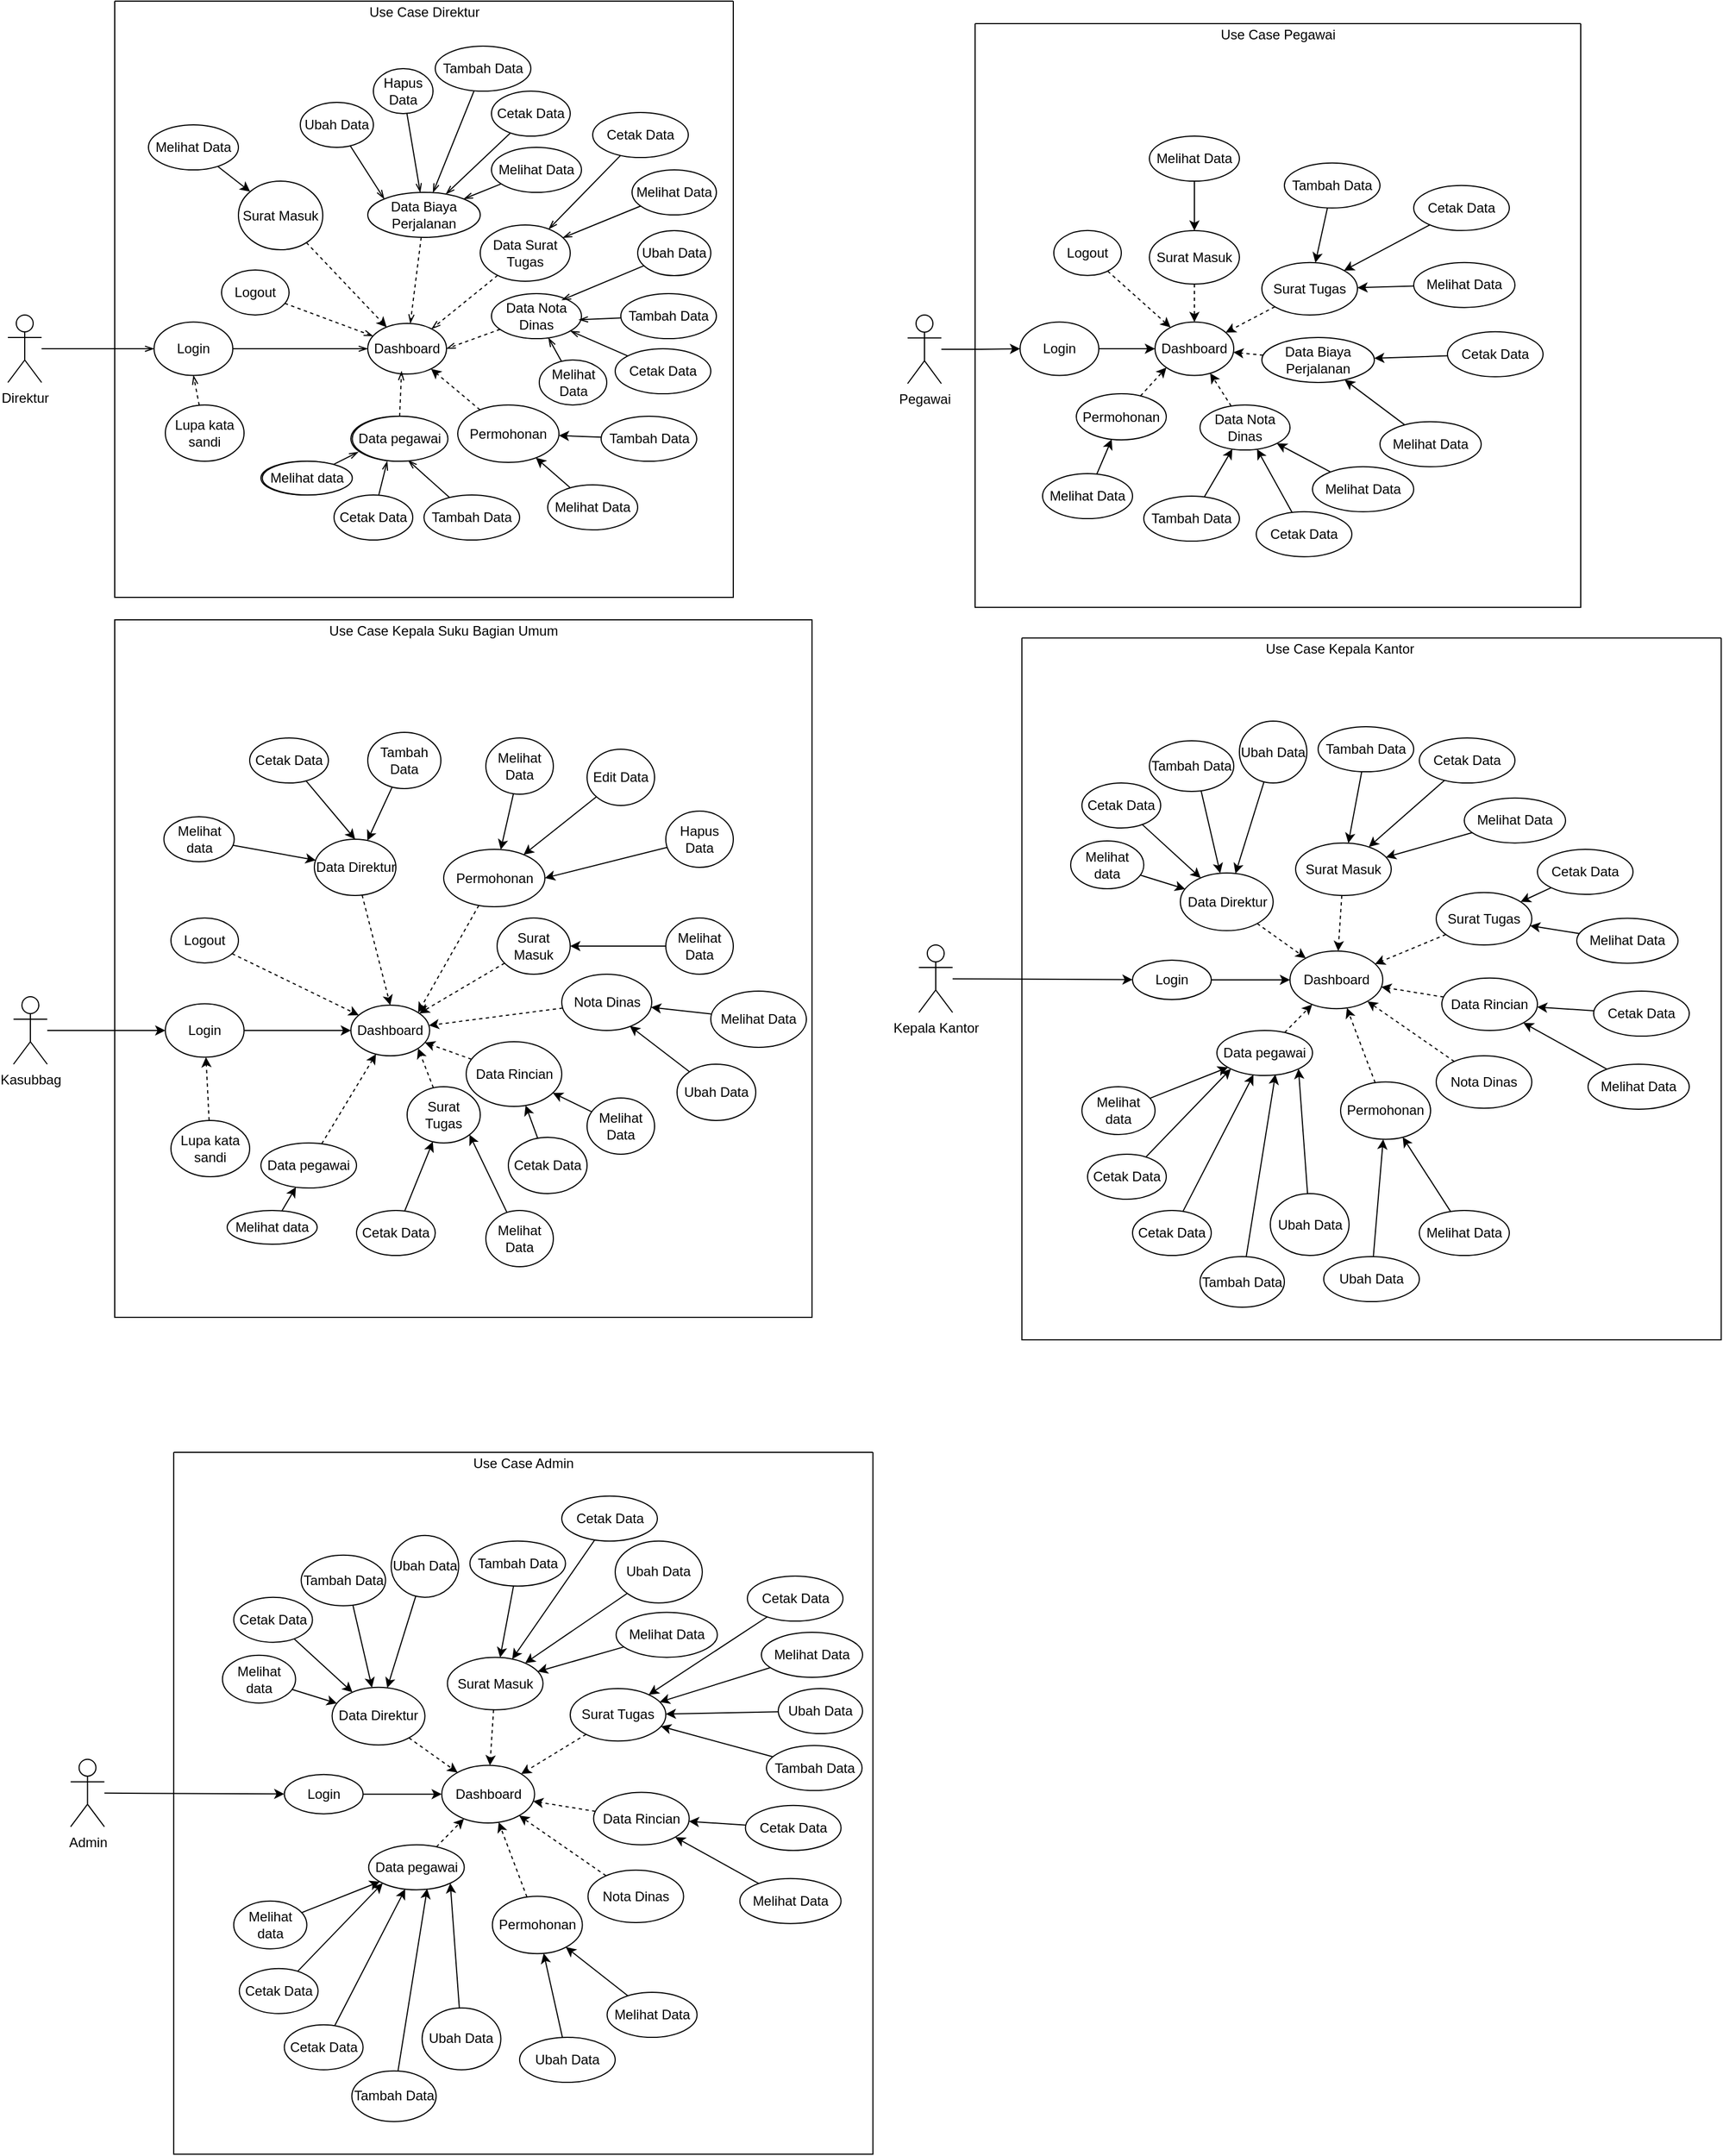 <mxfile version="14.8.0" type="github">
  <diagram id="7KBXduqILSjG5q8MCGv4" name="Page-1">
    <mxGraphModel dx="1673" dy="918" grid="1" gridSize="10" guides="1" tooltips="1" connect="1" arrows="1" fold="1" page="1" pageScale="1" pageWidth="850" pageHeight="1100" math="0" shadow="0">
      <root>
        <mxCell id="0" />
        <mxCell id="1" parent="0" />
        <mxCell id="9-0OQLkkKcLO5UEKQbR6-8" style="edgeStyle=orthogonalEdgeStyle;rounded=0;orthogonalLoop=1;jettySize=auto;html=1;endArrow=openThin;endFill=0;" parent="1" source="9-0OQLkkKcLO5UEKQbR6-1" target="9-0OQLkkKcLO5UEKQbR6-7" edge="1">
          <mxGeometry relative="1" as="geometry" />
        </mxCell>
        <mxCell id="9-0OQLkkKcLO5UEKQbR6-1" value="Direktur" style="shape=umlActor;verticalLabelPosition=bottom;verticalAlign=top;html=1;" parent="1" vertex="1">
          <mxGeometry x="90" y="309" width="30" height="60" as="geometry" />
        </mxCell>
        <mxCell id="9-0OQLkkKcLO5UEKQbR6-12" style="edgeStyle=none;rounded=0;orthogonalLoop=1;jettySize=auto;html=1;entryX=0;entryY=0.5;entryDx=0;entryDy=0;endArrow=openThin;endFill=0;" parent="1" source="9-0OQLkkKcLO5UEKQbR6-7" target="9-0OQLkkKcLO5UEKQbR6-11" edge="1">
          <mxGeometry relative="1" as="geometry" />
        </mxCell>
        <mxCell id="9-0OQLkkKcLO5UEKQbR6-7" value="Login" style="ellipse;whiteSpace=wrap;html=1;" parent="1" vertex="1">
          <mxGeometry x="220" y="315.25" width="70" height="47.5" as="geometry" />
        </mxCell>
        <mxCell id="9-0OQLkkKcLO5UEKQbR6-10" style="rounded=0;orthogonalLoop=1;jettySize=auto;html=1;entryX=0.5;entryY=1;entryDx=0;entryDy=0;dashed=1;endArrow=openThin;endFill=0;" parent="1" source="9-0OQLkkKcLO5UEKQbR6-9" target="9-0OQLkkKcLO5UEKQbR6-7" edge="1">
          <mxGeometry relative="1" as="geometry" />
        </mxCell>
        <mxCell id="9-0OQLkkKcLO5UEKQbR6-9" value="Lupa kata sandi" style="ellipse;whiteSpace=wrap;html=1;" parent="1" vertex="1">
          <mxGeometry x="230" y="389" width="70" height="50" as="geometry" />
        </mxCell>
        <mxCell id="9-0OQLkkKcLO5UEKQbR6-11" value="Dashboard" style="ellipse;whiteSpace=wrap;html=1;" parent="1" vertex="1">
          <mxGeometry x="410" y="316.5" width="70" height="45" as="geometry" />
        </mxCell>
        <mxCell id="9-0OQLkkKcLO5UEKQbR6-14" style="edgeStyle=none;rounded=0;orthogonalLoop=1;jettySize=auto;html=1;endArrow=openThin;endFill=0;dashed=1;" parent="1" source="9-0OQLkkKcLO5UEKQbR6-13" target="9-0OQLkkKcLO5UEKQbR6-11" edge="1">
          <mxGeometry relative="1" as="geometry" />
        </mxCell>
        <mxCell id="9-0OQLkkKcLO5UEKQbR6-13" value="Logout" style="ellipse;whiteSpace=wrap;html=1;" parent="1" vertex="1">
          <mxGeometry x="280" y="269" width="60" height="40" as="geometry" />
        </mxCell>
        <mxCell id="9-0OQLkkKcLO5UEKQbR6-18" style="edgeStyle=none;rounded=0;orthogonalLoop=1;jettySize=auto;html=1;entryX=0.429;entryY=0.944;entryDx=0;entryDy=0;entryPerimeter=0;dashed=1;endArrow=openThin;endFill=0;" parent="1" source="9-0OQLkkKcLO5UEKQbR6-17" target="9-0OQLkkKcLO5UEKQbR6-11" edge="1">
          <mxGeometry relative="1" as="geometry" />
        </mxCell>
        <mxCell id="9-0OQLkkKcLO5UEKQbR6-17" value="Data pegawai" style="ellipse;whiteSpace=wrap;html=1;" parent="1" vertex="1">
          <mxGeometry x="395" y="399" width="85" height="40" as="geometry" />
        </mxCell>
        <mxCell id="9-0OQLkkKcLO5UEKQbR6-20" style="edgeStyle=none;rounded=0;orthogonalLoop=1;jettySize=auto;html=1;entryX=0.077;entryY=0.796;entryDx=0;entryDy=0;endArrow=openThin;endFill=0;entryPerimeter=0;" parent="1" source="9-0OQLkkKcLO5UEKQbR6-19" target="9-0OQLkkKcLO5UEKQbR6-17" edge="1">
          <mxGeometry relative="1" as="geometry" />
        </mxCell>
        <mxCell id="9-0OQLkkKcLO5UEKQbR6-19" value="Melihat data" style="ellipse;whiteSpace=wrap;html=1;" parent="1" vertex="1">
          <mxGeometry x="315" y="439" width="80" height="30" as="geometry" />
        </mxCell>
        <mxCell id="9-0OQLkkKcLO5UEKQbR6-22" style="edgeStyle=none;rounded=0;orthogonalLoop=1;jettySize=auto;html=1;entryX=1;entryY=0.5;entryDx=0;entryDy=0;endArrow=openThin;endFill=0;dashed=1;" parent="1" source="9-0OQLkkKcLO5UEKQbR6-21" target="9-0OQLkkKcLO5UEKQbR6-11" edge="1">
          <mxGeometry relative="1" as="geometry" />
        </mxCell>
        <mxCell id="9-0OQLkkKcLO5UEKQbR6-21" value="Data Nota Dinas" style="ellipse;whiteSpace=wrap;html=1;" parent="1" vertex="1">
          <mxGeometry x="520" y="290" width="80" height="40" as="geometry" />
        </mxCell>
        <mxCell id="9-0OQLkkKcLO5UEKQbR6-24" style="edgeStyle=none;rounded=0;orthogonalLoop=1;jettySize=auto;html=1;endArrow=openThin;endFill=0;dashed=1;" parent="1" source="9-0OQLkkKcLO5UEKQbR6-23" target="9-0OQLkkKcLO5UEKQbR6-11" edge="1">
          <mxGeometry relative="1" as="geometry" />
        </mxCell>
        <mxCell id="9-0OQLkkKcLO5UEKQbR6-23" value="Data Surat Tugas" style="ellipse;whiteSpace=wrap;html=1;" parent="1" vertex="1">
          <mxGeometry x="510" y="229" width="80" height="50" as="geometry" />
        </mxCell>
        <mxCell id="9-0OQLkkKcLO5UEKQbR6-26" style="edgeStyle=none;rounded=0;orthogonalLoop=1;jettySize=auto;html=1;dashed=1;endArrow=openThin;endFill=0;" parent="1" source="9-0OQLkkKcLO5UEKQbR6-25" target="9-0OQLkkKcLO5UEKQbR6-11" edge="1">
          <mxGeometry relative="1" as="geometry" />
        </mxCell>
        <mxCell id="9-0OQLkkKcLO5UEKQbR6-38" style="edgeStyle=none;rounded=0;orthogonalLoop=1;jettySize=auto;html=1;endArrow=openThin;endFill=0;" parent="1" source="9-0OQLkkKcLO5UEKQbR6-37" target="9-0OQLkkKcLO5UEKQbR6-23" edge="1">
          <mxGeometry relative="1" as="geometry" />
        </mxCell>
        <mxCell id="9-0OQLkkKcLO5UEKQbR6-37" value="Cetak Data" style="ellipse;whiteSpace=wrap;html=1;" parent="1" vertex="1">
          <mxGeometry x="610" y="129" width="85" height="40" as="geometry" />
        </mxCell>
        <mxCell id="9-0OQLkkKcLO5UEKQbR6-40" style="edgeStyle=none;rounded=0;orthogonalLoop=1;jettySize=auto;html=1;endArrow=openThin;endFill=0;" parent="1" source="9-0OQLkkKcLO5UEKQbR6-39" target="9-0OQLkkKcLO5UEKQbR6-23" edge="1">
          <mxGeometry relative="1" as="geometry" />
        </mxCell>
        <mxCell id="9-0OQLkkKcLO5UEKQbR6-39" value="Melihat Data" style="ellipse;whiteSpace=wrap;html=1;" parent="1" vertex="1">
          <mxGeometry x="645" y="180" width="75" height="40" as="geometry" />
        </mxCell>
        <mxCell id="9-0OQLkkKcLO5UEKQbR6-46" style="edgeStyle=none;rounded=0;orthogonalLoop=1;jettySize=auto;html=1;entryX=0.782;entryY=0.142;entryDx=0;entryDy=0;entryPerimeter=0;endArrow=openThin;endFill=0;" parent="1" source="9-0OQLkkKcLO5UEKQbR6-41" target="9-0OQLkkKcLO5UEKQbR6-21" edge="1">
          <mxGeometry relative="1" as="geometry" />
        </mxCell>
        <mxCell id="9-0OQLkkKcLO5UEKQbR6-41" value="Ubah Data" style="ellipse;whiteSpace=wrap;html=1;" parent="1" vertex="1">
          <mxGeometry x="650" y="234" width="65" height="40" as="geometry" />
        </mxCell>
        <mxCell id="9-0OQLkkKcLO5UEKQbR6-50" style="edgeStyle=none;rounded=0;orthogonalLoop=1;jettySize=auto;html=1;entryX=0.972;entryY=0.582;entryDx=0;entryDy=0;entryPerimeter=0;endArrow=openThin;endFill=0;" parent="1" source="9-0OQLkkKcLO5UEKQbR6-43" target="9-0OQLkkKcLO5UEKQbR6-21" edge="1">
          <mxGeometry relative="1" as="geometry" />
        </mxCell>
        <mxCell id="9-0OQLkkKcLO5UEKQbR6-43" value="Tambah Data" style="ellipse;whiteSpace=wrap;html=1;" parent="1" vertex="1">
          <mxGeometry x="635" y="290" width="85" height="40" as="geometry" />
        </mxCell>
        <mxCell id="9-0OQLkkKcLO5UEKQbR6-49" style="edgeStyle=none;rounded=0;orthogonalLoop=1;jettySize=auto;html=1;endArrow=openThin;endFill=0;" parent="1" source="9-0OQLkkKcLO5UEKQbR6-44" target="9-0OQLkkKcLO5UEKQbR6-21" edge="1">
          <mxGeometry relative="1" as="geometry" />
        </mxCell>
        <mxCell id="9-0OQLkkKcLO5UEKQbR6-44" value="Cetak Data" style="ellipse;whiteSpace=wrap;html=1;" parent="1" vertex="1">
          <mxGeometry x="630" y="339" width="85" height="40" as="geometry" />
        </mxCell>
        <mxCell id="9-0OQLkkKcLO5UEKQbR6-48" style="edgeStyle=none;rounded=0;orthogonalLoop=1;jettySize=auto;html=1;endArrow=openThin;endFill=0;" parent="1" source="9-0OQLkkKcLO5UEKQbR6-45" target="9-0OQLkkKcLO5UEKQbR6-21" edge="1">
          <mxGeometry relative="1" as="geometry" />
        </mxCell>
        <mxCell id="9-0OQLkkKcLO5UEKQbR6-45" value="Melihat Data" style="ellipse;whiteSpace=wrap;html=1;" parent="1" vertex="1">
          <mxGeometry x="562.5" y="349" width="60" height="40" as="geometry" />
        </mxCell>
        <mxCell id="9-0OQLkkKcLO5UEKQbR6-52" style="edgeStyle=none;rounded=0;orthogonalLoop=1;jettySize=auto;html=1;entryX=0.38;entryY=0.999;entryDx=0;entryDy=0;entryPerimeter=0;endArrow=openThin;endFill=0;" parent="1" source="9-0OQLkkKcLO5UEKQbR6-51" target="9-0OQLkkKcLO5UEKQbR6-17" edge="1">
          <mxGeometry relative="1" as="geometry" />
        </mxCell>
        <mxCell id="9-0OQLkkKcLO5UEKQbR6-51" value="Cetak Data" style="ellipse;whiteSpace=wrap;html=1;" parent="1" vertex="1">
          <mxGeometry x="380" y="469" width="70" height="40" as="geometry" />
        </mxCell>
        <mxCell id="9-0OQLkkKcLO5UEKQbR6-54" style="edgeStyle=none;rounded=0;orthogonalLoop=1;jettySize=auto;html=1;entryX=0.599;entryY=0.981;entryDx=0;entryDy=0;entryPerimeter=0;endArrow=openThin;endFill=0;" parent="1" source="9-0OQLkkKcLO5UEKQbR6-53" target="9-0OQLkkKcLO5UEKQbR6-17" edge="1">
          <mxGeometry relative="1" as="geometry" />
        </mxCell>
        <mxCell id="9-0OQLkkKcLO5UEKQbR6-53" value="Tambah Data" style="ellipse;whiteSpace=wrap;html=1;" parent="1" vertex="1">
          <mxGeometry x="460" y="469" width="85" height="40" as="geometry" />
        </mxCell>
        <mxCell id="2N-OkwcJ0ExUMXTbMWaD-2" value="Use Case Direktur" style="text;html=1;strokeColor=none;fillColor=none;align=center;verticalAlign=middle;whiteSpace=wrap;rounded=0;" parent="1" vertex="1">
          <mxGeometry x="357.5" y="30" width="205" height="20" as="geometry" />
        </mxCell>
        <mxCell id="2N-OkwcJ0ExUMXTbMWaD-5" style="rounded=0;orthogonalLoop=1;jettySize=auto;html=1;dashed=1;" parent="1" source="2N-OkwcJ0ExUMXTbMWaD-4" target="9-0OQLkkKcLO5UEKQbR6-11" edge="1">
          <mxGeometry relative="1" as="geometry" />
        </mxCell>
        <mxCell id="2N-OkwcJ0ExUMXTbMWaD-4" value="Permohonan" style="ellipse;whiteSpace=wrap;html=1;" parent="1" vertex="1">
          <mxGeometry x="490" y="389" width="90" height="51" as="geometry" />
        </mxCell>
        <mxCell id="2N-OkwcJ0ExUMXTbMWaD-8" style="edgeStyle=none;rounded=0;orthogonalLoop=1;jettySize=auto;html=1;" parent="1" source="2N-OkwcJ0ExUMXTbMWaD-6" target="2N-OkwcJ0ExUMXTbMWaD-4" edge="1">
          <mxGeometry relative="1" as="geometry" />
        </mxCell>
        <mxCell id="2N-OkwcJ0ExUMXTbMWaD-6" value="Tambah Data" style="ellipse;whiteSpace=wrap;html=1;" parent="1" vertex="1">
          <mxGeometry x="617.5" y="399" width="85" height="40" as="geometry" />
        </mxCell>
        <mxCell id="2N-OkwcJ0ExUMXTbMWaD-9" style="edgeStyle=none;rounded=0;orthogonalLoop=1;jettySize=auto;html=1;" parent="1" source="2N-OkwcJ0ExUMXTbMWaD-7" target="2N-OkwcJ0ExUMXTbMWaD-4" edge="1">
          <mxGeometry relative="1" as="geometry" />
        </mxCell>
        <mxCell id="2N-OkwcJ0ExUMXTbMWaD-7" value="Melihat Data" style="ellipse;whiteSpace=wrap;html=1;" parent="1" vertex="1">
          <mxGeometry x="570" y="460" width="80" height="40" as="geometry" />
        </mxCell>
        <mxCell id="2N-OkwcJ0ExUMXTbMWaD-10" value="" style="swimlane;startSize=0;fillColor=#ffffff;" parent="1" vertex="1">
          <mxGeometry x="185" y="30" width="550" height="530" as="geometry" />
        </mxCell>
        <mxCell id="9-0OQLkkKcLO5UEKQbR6-25" value="Data Biaya Perjalanan" style="ellipse;whiteSpace=wrap;html=1;" parent="2N-OkwcJ0ExUMXTbMWaD-10" vertex="1">
          <mxGeometry x="225" y="170" width="100" height="40" as="geometry" />
        </mxCell>
        <mxCell id="9-0OQLkkKcLO5UEKQbR6-35" value="Melihat Data" style="ellipse;whiteSpace=wrap;html=1;" parent="2N-OkwcJ0ExUMXTbMWaD-10" vertex="1">
          <mxGeometry x="335" y="130" width="80" height="40" as="geometry" />
        </mxCell>
        <mxCell id="9-0OQLkkKcLO5UEKQbR6-36" style="edgeStyle=none;rounded=0;orthogonalLoop=1;jettySize=auto;html=1;endArrow=openThin;endFill=0;" parent="2N-OkwcJ0ExUMXTbMWaD-10" source="9-0OQLkkKcLO5UEKQbR6-35" target="9-0OQLkkKcLO5UEKQbR6-25" edge="1">
          <mxGeometry relative="1" as="geometry" />
        </mxCell>
        <mxCell id="9-0OQLkkKcLO5UEKQbR6-33" value="Cetak Data" style="ellipse;whiteSpace=wrap;html=1;" parent="2N-OkwcJ0ExUMXTbMWaD-10" vertex="1">
          <mxGeometry x="335" y="80" width="70" height="40" as="geometry" />
        </mxCell>
        <mxCell id="9-0OQLkkKcLO5UEKQbR6-34" style="edgeStyle=none;rounded=0;orthogonalLoop=1;jettySize=auto;html=1;endArrow=openThin;endFill=0;" parent="2N-OkwcJ0ExUMXTbMWaD-10" source="9-0OQLkkKcLO5UEKQbR6-33" target="9-0OQLkkKcLO5UEKQbR6-25" edge="1">
          <mxGeometry relative="1" as="geometry" />
        </mxCell>
        <mxCell id="9-0OQLkkKcLO5UEKQbR6-31" value="Tambah Data" style="ellipse;whiteSpace=wrap;html=1;" parent="2N-OkwcJ0ExUMXTbMWaD-10" vertex="1">
          <mxGeometry x="285" y="40" width="85" height="40" as="geometry" />
        </mxCell>
        <mxCell id="9-0OQLkkKcLO5UEKQbR6-32" style="edgeStyle=none;rounded=0;orthogonalLoop=1;jettySize=auto;html=1;endArrow=openThin;endFill=0;" parent="2N-OkwcJ0ExUMXTbMWaD-10" source="9-0OQLkkKcLO5UEKQbR6-31" target="9-0OQLkkKcLO5UEKQbR6-25" edge="1">
          <mxGeometry relative="1" as="geometry" />
        </mxCell>
        <mxCell id="9-0OQLkkKcLO5UEKQbR6-29" value="Hapus Data" style="ellipse;whiteSpace=wrap;html=1;" parent="2N-OkwcJ0ExUMXTbMWaD-10" vertex="1">
          <mxGeometry x="230" y="60" width="53" height="40" as="geometry" />
        </mxCell>
        <mxCell id="9-0OQLkkKcLO5UEKQbR6-30" style="edgeStyle=none;rounded=0;orthogonalLoop=1;jettySize=auto;html=1;endArrow=openThin;endFill=0;" parent="2N-OkwcJ0ExUMXTbMWaD-10" source="9-0OQLkkKcLO5UEKQbR6-29" target="9-0OQLkkKcLO5UEKQbR6-25" edge="1">
          <mxGeometry relative="1" as="geometry" />
        </mxCell>
        <mxCell id="9-0OQLkkKcLO5UEKQbR6-27" value="Ubah Data" style="ellipse;whiteSpace=wrap;html=1;" parent="2N-OkwcJ0ExUMXTbMWaD-10" vertex="1">
          <mxGeometry x="165" y="90" width="65" height="40" as="geometry" />
        </mxCell>
        <mxCell id="9-0OQLkkKcLO5UEKQbR6-28" style="edgeStyle=none;rounded=0;orthogonalLoop=1;jettySize=auto;html=1;endArrow=openThin;endFill=0;entryX=0;entryY=0;entryDx=0;entryDy=0;" parent="2N-OkwcJ0ExUMXTbMWaD-10" source="9-0OQLkkKcLO5UEKQbR6-27" target="9-0OQLkkKcLO5UEKQbR6-25" edge="1">
          <mxGeometry relative="1" as="geometry">
            <mxPoint x="195" y="199" as="targetPoint" />
          </mxGeometry>
        </mxCell>
        <mxCell id="zJp7o7V6sukcPG7aJ3fY-47" value="Surat Masuk" style="ellipse;whiteSpace=wrap;html=1;" parent="2N-OkwcJ0ExUMXTbMWaD-10" vertex="1">
          <mxGeometry x="110" y="160" width="75" height="61" as="geometry" />
        </mxCell>
        <mxCell id="zJp7o7V6sukcPG7aJ3fY-50" style="edgeStyle=none;rounded=0;orthogonalLoop=1;jettySize=auto;html=1;" parent="2N-OkwcJ0ExUMXTbMWaD-10" source="zJp7o7V6sukcPG7aJ3fY-49" target="zJp7o7V6sukcPG7aJ3fY-47" edge="1">
          <mxGeometry relative="1" as="geometry" />
        </mxCell>
        <mxCell id="zJp7o7V6sukcPG7aJ3fY-49" value="Melihat Data" style="ellipse;whiteSpace=wrap;html=1;" parent="2N-OkwcJ0ExUMXTbMWaD-10" vertex="1">
          <mxGeometry x="30" y="110" width="80" height="40" as="geometry" />
        </mxCell>
        <mxCell id="zJp7o7V6sukcPG7aJ3fY-4" style="edgeStyle=orthogonalEdgeStyle;rounded=0;orthogonalLoop=1;jettySize=auto;html=1;" parent="1" source="zJp7o7V6sukcPG7aJ3fY-2" target="zJp7o7V6sukcPG7aJ3fY-3" edge="1">
          <mxGeometry relative="1" as="geometry" />
        </mxCell>
        <mxCell id="zJp7o7V6sukcPG7aJ3fY-2" value="Pegawai" style="shape=umlActor;verticalLabelPosition=bottom;verticalAlign=top;html=1;" parent="1" vertex="1">
          <mxGeometry x="890" y="309" width="30" height="61" as="geometry" />
        </mxCell>
        <mxCell id="zJp7o7V6sukcPG7aJ3fY-6" value="" style="edgeStyle=orthogonalEdgeStyle;rounded=0;orthogonalLoop=1;jettySize=auto;html=1;" parent="1" source="zJp7o7V6sukcPG7aJ3fY-3" target="zJp7o7V6sukcPG7aJ3fY-5" edge="1">
          <mxGeometry relative="1" as="geometry" />
        </mxCell>
        <mxCell id="zJp7o7V6sukcPG7aJ3fY-3" value="Login" style="ellipse;whiteSpace=wrap;html=1;" parent="1" vertex="1">
          <mxGeometry x="990" y="315.25" width="70" height="47.5" as="geometry" />
        </mxCell>
        <mxCell id="zJp7o7V6sukcPG7aJ3fY-5" value="Dashboard&lt;span style=&quot;white-space: pre&quot;&gt;&lt;/span&gt;" style="ellipse;whiteSpace=wrap;html=1;" parent="1" vertex="1">
          <mxGeometry x="1110" y="315.25" width="70" height="47.5" as="geometry" />
        </mxCell>
        <mxCell id="zJp7o7V6sukcPG7aJ3fY-8" style="rounded=0;orthogonalLoop=1;jettySize=auto;html=1;entryX=0;entryY=1;entryDx=0;entryDy=0;dashed=1;" parent="1" source="zJp7o7V6sukcPG7aJ3fY-7" target="zJp7o7V6sukcPG7aJ3fY-5" edge="1">
          <mxGeometry relative="1" as="geometry" />
        </mxCell>
        <mxCell id="zJp7o7V6sukcPG7aJ3fY-7" value="Permohonan" style="ellipse;whiteSpace=wrap;html=1;" parent="1" vertex="1">
          <mxGeometry x="1040" y="379" width="80" height="41" as="geometry" />
        </mxCell>
        <mxCell id="zJp7o7V6sukcPG7aJ3fY-10" style="edgeStyle=none;rounded=0;orthogonalLoop=1;jettySize=auto;html=1;" parent="1" source="zJp7o7V6sukcPG7aJ3fY-9" target="zJp7o7V6sukcPG7aJ3fY-7" edge="1">
          <mxGeometry relative="1" as="geometry" />
        </mxCell>
        <mxCell id="zJp7o7V6sukcPG7aJ3fY-9" value="Melihat Data" style="ellipse;whiteSpace=wrap;html=1;" parent="1" vertex="1">
          <mxGeometry x="1010" y="450" width="80" height="40" as="geometry" />
        </mxCell>
        <mxCell id="zJp7o7V6sukcPG7aJ3fY-13" value="" style="edgeStyle=none;rounded=0;orthogonalLoop=1;jettySize=auto;html=1;dashed=1;entryX=0.5;entryY=0;entryDx=0;entryDy=0;" parent="1" source="zJp7o7V6sukcPG7aJ3fY-11" target="zJp7o7V6sukcPG7aJ3fY-5" edge="1">
          <mxGeometry relative="1" as="geometry" />
        </mxCell>
        <mxCell id="zJp7o7V6sukcPG7aJ3fY-11" value="Surat Masuk" style="ellipse;whiteSpace=wrap;html=1;" parent="1" vertex="1">
          <mxGeometry x="1105" y="234" width="80" height="47.5" as="geometry" />
        </mxCell>
        <mxCell id="zJp7o7V6sukcPG7aJ3fY-15" value="" style="edgeStyle=none;rounded=0;orthogonalLoop=1;jettySize=auto;html=1;" parent="1" source="zJp7o7V6sukcPG7aJ3fY-14" target="zJp7o7V6sukcPG7aJ3fY-11" edge="1">
          <mxGeometry relative="1" as="geometry" />
        </mxCell>
        <mxCell id="zJp7o7V6sukcPG7aJ3fY-14" value="Melihat Data" style="ellipse;whiteSpace=wrap;html=1;" parent="1" vertex="1">
          <mxGeometry x="1105" y="150" width="80" height="40" as="geometry" />
        </mxCell>
        <mxCell id="zJp7o7V6sukcPG7aJ3fY-17" style="edgeStyle=none;rounded=0;orthogonalLoop=1;jettySize=auto;html=1;dashed=1;" parent="1" source="zJp7o7V6sukcPG7aJ3fY-16" target="zJp7o7V6sukcPG7aJ3fY-5" edge="1">
          <mxGeometry relative="1" as="geometry" />
        </mxCell>
        <mxCell id="zJp7o7V6sukcPG7aJ3fY-16" value="Surat Tugas" style="ellipse;whiteSpace=wrap;html=1;" parent="1" vertex="1">
          <mxGeometry x="1205" y="262.33" width="85" height="46.67" as="geometry" />
        </mxCell>
        <mxCell id="zJp7o7V6sukcPG7aJ3fY-25" style="edgeStyle=none;rounded=0;orthogonalLoop=1;jettySize=auto;html=1;" parent="1" source="zJp7o7V6sukcPG7aJ3fY-20" target="zJp7o7V6sukcPG7aJ3fY-16" edge="1">
          <mxGeometry relative="1" as="geometry" />
        </mxCell>
        <mxCell id="zJp7o7V6sukcPG7aJ3fY-26" style="edgeStyle=none;rounded=0;orthogonalLoop=1;jettySize=auto;html=1;" parent="1" source="zJp7o7V6sukcPG7aJ3fY-21" target="zJp7o7V6sukcPG7aJ3fY-16" edge="1">
          <mxGeometry relative="1" as="geometry" />
        </mxCell>
        <mxCell id="zJp7o7V6sukcPG7aJ3fY-27" style="edgeStyle=none;rounded=0;orthogonalLoop=1;jettySize=auto;html=1;" parent="1" source="zJp7o7V6sukcPG7aJ3fY-22" target="zJp7o7V6sukcPG7aJ3fY-16" edge="1">
          <mxGeometry relative="1" as="geometry" />
        </mxCell>
        <mxCell id="zJp7o7V6sukcPG7aJ3fY-29" style="edgeStyle=none;rounded=0;orthogonalLoop=1;jettySize=auto;html=1;dashed=1;" parent="1" source="zJp7o7V6sukcPG7aJ3fY-28" target="zJp7o7V6sukcPG7aJ3fY-5" edge="1">
          <mxGeometry relative="1" as="geometry" />
        </mxCell>
        <mxCell id="zJp7o7V6sukcPG7aJ3fY-28" value="Data Biaya Perjalanan" style="ellipse;whiteSpace=wrap;html=1;" parent="1" vertex="1">
          <mxGeometry x="1205" y="329" width="100" height="40" as="geometry" />
        </mxCell>
        <mxCell id="zJp7o7V6sukcPG7aJ3fY-32" style="edgeStyle=none;rounded=0;orthogonalLoop=1;jettySize=auto;html=1;" parent="1" source="zJp7o7V6sukcPG7aJ3fY-30" target="zJp7o7V6sukcPG7aJ3fY-28" edge="1">
          <mxGeometry relative="1" as="geometry" />
        </mxCell>
        <mxCell id="zJp7o7V6sukcPG7aJ3fY-33" style="edgeStyle=none;rounded=0;orthogonalLoop=1;jettySize=auto;html=1;" parent="1" source="zJp7o7V6sukcPG7aJ3fY-31" target="zJp7o7V6sukcPG7aJ3fY-28" edge="1">
          <mxGeometry relative="1" as="geometry" />
        </mxCell>
        <mxCell id="zJp7o7V6sukcPG7aJ3fY-35" style="edgeStyle=none;rounded=0;orthogonalLoop=1;jettySize=auto;html=1;dashed=1;" parent="1" source="zJp7o7V6sukcPG7aJ3fY-34" target="zJp7o7V6sukcPG7aJ3fY-5" edge="1">
          <mxGeometry relative="1" as="geometry" />
        </mxCell>
        <mxCell id="zJp7o7V6sukcPG7aJ3fY-34" value="Data Nota Dinas" style="ellipse;whiteSpace=wrap;html=1;" parent="1" vertex="1">
          <mxGeometry x="1150" y="389" width="80" height="40" as="geometry" />
        </mxCell>
        <mxCell id="zJp7o7V6sukcPG7aJ3fY-40" style="edgeStyle=none;rounded=0;orthogonalLoop=1;jettySize=auto;html=1;" parent="1" source="zJp7o7V6sukcPG7aJ3fY-36" target="zJp7o7V6sukcPG7aJ3fY-34" edge="1">
          <mxGeometry relative="1" as="geometry" />
        </mxCell>
        <mxCell id="zJp7o7V6sukcPG7aJ3fY-41" style="edgeStyle=none;rounded=0;orthogonalLoop=1;jettySize=auto;html=1;entryX=1;entryY=1;entryDx=0;entryDy=0;" parent="1" source="zJp7o7V6sukcPG7aJ3fY-37" target="zJp7o7V6sukcPG7aJ3fY-34" edge="1">
          <mxGeometry relative="1" as="geometry" />
        </mxCell>
        <mxCell id="zJp7o7V6sukcPG7aJ3fY-42" value="" style="swimlane;startSize=0;fillColor=#ffffff;" parent="1" vertex="1">
          <mxGeometry x="950" y="50.0" width="538.49" height="518.91" as="geometry" />
        </mxCell>
        <mxCell id="zJp7o7V6sukcPG7aJ3fY-31" value="Melihat Data" style="ellipse;whiteSpace=wrap;html=1;" parent="zJp7o7V6sukcPG7aJ3fY-42" vertex="1">
          <mxGeometry x="360" y="353.91" width="90" height="40" as="geometry" />
        </mxCell>
        <mxCell id="zJp7o7V6sukcPG7aJ3fY-30" value="Cetak Data" style="ellipse;whiteSpace=wrap;html=1;" parent="zJp7o7V6sukcPG7aJ3fY-42" vertex="1">
          <mxGeometry x="420" y="273.91" width="85" height="40" as="geometry" />
        </mxCell>
        <mxCell id="zJp7o7V6sukcPG7aJ3fY-22" value="Melihat Data" style="ellipse;whiteSpace=wrap;html=1;" parent="zJp7o7V6sukcPG7aJ3fY-42" vertex="1">
          <mxGeometry x="390" y="212.33" width="90" height="40" as="geometry" />
        </mxCell>
        <mxCell id="zJp7o7V6sukcPG7aJ3fY-21" value="Cetak Data" style="ellipse;whiteSpace=wrap;html=1;" parent="zJp7o7V6sukcPG7aJ3fY-42" vertex="1">
          <mxGeometry x="390" y="143.91" width="85" height="40" as="geometry" />
        </mxCell>
        <mxCell id="zJp7o7V6sukcPG7aJ3fY-44" value="Use Case Pegawai" style="text;html=1;strokeColor=none;fillColor=none;align=center;verticalAlign=middle;whiteSpace=wrap;rounded=0;" parent="zJp7o7V6sukcPG7aJ3fY-42" vertex="1">
          <mxGeometry x="166.74" width="205" height="20" as="geometry" />
        </mxCell>
        <mxCell id="zJp7o7V6sukcPG7aJ3fY-20" value="Tambah Data" style="ellipse;whiteSpace=wrap;html=1;" parent="zJp7o7V6sukcPG7aJ3fY-42" vertex="1">
          <mxGeometry x="275" y="123.91" width="85" height="40" as="geometry" />
        </mxCell>
        <mxCell id="zJp7o7V6sukcPG7aJ3fY-45" value="Logout" style="ellipse;whiteSpace=wrap;html=1;" parent="zJp7o7V6sukcPG7aJ3fY-42" vertex="1">
          <mxGeometry x="70" y="183.91" width="60" height="40" as="geometry" />
        </mxCell>
        <mxCell id="zJp7o7V6sukcPG7aJ3fY-37" value="Melihat Data" style="ellipse;whiteSpace=wrap;html=1;" parent="zJp7o7V6sukcPG7aJ3fY-42" vertex="1">
          <mxGeometry x="300" y="393.91" width="90" height="40" as="geometry" />
        </mxCell>
        <mxCell id="zJp7o7V6sukcPG7aJ3fY-36" value="Cetak Data" style="ellipse;whiteSpace=wrap;html=1;" parent="zJp7o7V6sukcPG7aJ3fY-42" vertex="1">
          <mxGeometry x="250" y="433.91" width="85" height="40" as="geometry" />
        </mxCell>
        <mxCell id="zJp7o7V6sukcPG7aJ3fY-51" value="Tambah Data" style="ellipse;whiteSpace=wrap;html=1;" parent="zJp7o7V6sukcPG7aJ3fY-42" vertex="1">
          <mxGeometry x="150" y="420" width="85" height="40" as="geometry" />
        </mxCell>
        <mxCell id="zJp7o7V6sukcPG7aJ3fY-46" style="edgeStyle=none;rounded=0;orthogonalLoop=1;jettySize=auto;html=1;dashed=1;" parent="1" source="zJp7o7V6sukcPG7aJ3fY-45" target="zJp7o7V6sukcPG7aJ3fY-5" edge="1">
          <mxGeometry relative="1" as="geometry" />
        </mxCell>
        <mxCell id="zJp7o7V6sukcPG7aJ3fY-48" style="edgeStyle=none;rounded=0;orthogonalLoop=1;jettySize=auto;html=1;dashed=1;" parent="1" source="zJp7o7V6sukcPG7aJ3fY-47" target="9-0OQLkkKcLO5UEKQbR6-11" edge="1">
          <mxGeometry relative="1" as="geometry" />
        </mxCell>
        <mxCell id="zJp7o7V6sukcPG7aJ3fY-52" style="edgeStyle=none;rounded=0;orthogonalLoop=1;jettySize=auto;html=1;" parent="1" source="zJp7o7V6sukcPG7aJ3fY-51" target="zJp7o7V6sukcPG7aJ3fY-34" edge="1">
          <mxGeometry relative="1" as="geometry" />
        </mxCell>
        <mxCell id="fPzmJ7Ew2btwY1fmSqvh-4" style="edgeStyle=orthogonalEdgeStyle;rounded=0;orthogonalLoop=1;jettySize=auto;html=1;entryX=0;entryY=0.5;entryDx=0;entryDy=0;" edge="1" parent="1" source="fPzmJ7Ew2btwY1fmSqvh-1" target="fPzmJ7Ew2btwY1fmSqvh-2">
          <mxGeometry relative="1" as="geometry" />
        </mxCell>
        <mxCell id="fPzmJ7Ew2btwY1fmSqvh-1" value="Kasubbag&lt;span style=&quot;white-space: pre&quot;&gt;&lt;/span&gt;" style="shape=umlActor;verticalLabelPosition=bottom;verticalAlign=top;html=1;" vertex="1" parent="1">
          <mxGeometry x="95" y="915" width="30" height="60" as="geometry" />
        </mxCell>
        <mxCell id="fPzmJ7Ew2btwY1fmSqvh-5" style="edgeStyle=orthogonalEdgeStyle;rounded=0;orthogonalLoop=1;jettySize=auto;html=1;" edge="1" parent="1" source="fPzmJ7Ew2btwY1fmSqvh-2" target="fPzmJ7Ew2btwY1fmSqvh-3">
          <mxGeometry relative="1" as="geometry" />
        </mxCell>
        <mxCell id="fPzmJ7Ew2btwY1fmSqvh-2" value="Login" style="ellipse;whiteSpace=wrap;html=1;" vertex="1" parent="1">
          <mxGeometry x="230" y="921.25" width="70" height="47.5" as="geometry" />
        </mxCell>
        <mxCell id="fPzmJ7Ew2btwY1fmSqvh-3" value="Dashboard" style="ellipse;whiteSpace=wrap;html=1;" vertex="1" parent="1">
          <mxGeometry x="395" y="922.5" width="70" height="45" as="geometry" />
        </mxCell>
        <mxCell id="fPzmJ7Ew2btwY1fmSqvh-7" style="rounded=0;orthogonalLoop=1;jettySize=auto;html=1;dashed=1;" edge="1" parent="1" source="fPzmJ7Ew2btwY1fmSqvh-6" target="fPzmJ7Ew2btwY1fmSqvh-2">
          <mxGeometry relative="1" as="geometry" />
        </mxCell>
        <mxCell id="fPzmJ7Ew2btwY1fmSqvh-6" value="Lupa kata sandi" style="ellipse;whiteSpace=wrap;html=1;" vertex="1" parent="1">
          <mxGeometry x="235" y="1025" width="70" height="50" as="geometry" />
        </mxCell>
        <mxCell id="fPzmJ7Ew2btwY1fmSqvh-9" style="edgeStyle=none;rounded=0;orthogonalLoop=1;jettySize=auto;html=1;dashed=1;" edge="1" parent="1" source="fPzmJ7Ew2btwY1fmSqvh-8" target="fPzmJ7Ew2btwY1fmSqvh-3">
          <mxGeometry relative="1" as="geometry" />
        </mxCell>
        <mxCell id="fPzmJ7Ew2btwY1fmSqvh-8" value="Logout" style="ellipse;whiteSpace=wrap;html=1;" vertex="1" parent="1">
          <mxGeometry x="235" y="845" width="60" height="40" as="geometry" />
        </mxCell>
        <mxCell id="fPzmJ7Ew2btwY1fmSqvh-11" style="edgeStyle=none;rounded=0;orthogonalLoop=1;jettySize=auto;html=1;dashed=1;" edge="1" parent="1" source="fPzmJ7Ew2btwY1fmSqvh-10" target="fPzmJ7Ew2btwY1fmSqvh-3">
          <mxGeometry relative="1" as="geometry" />
        </mxCell>
        <mxCell id="fPzmJ7Ew2btwY1fmSqvh-10" value="Data pegawai" style="ellipse;whiteSpace=wrap;html=1;" vertex="1" parent="1">
          <mxGeometry x="315" y="1045" width="85" height="40" as="geometry" />
        </mxCell>
        <mxCell id="fPzmJ7Ew2btwY1fmSqvh-14" style="edgeStyle=none;rounded=0;orthogonalLoop=1;jettySize=auto;html=1;" edge="1" parent="1" source="fPzmJ7Ew2btwY1fmSqvh-13" target="fPzmJ7Ew2btwY1fmSqvh-10">
          <mxGeometry relative="1" as="geometry" />
        </mxCell>
        <mxCell id="fPzmJ7Ew2btwY1fmSqvh-13" value="Melihat data" style="ellipse;whiteSpace=wrap;html=1;" vertex="1" parent="1">
          <mxGeometry x="285" y="1105" width="80" height="30" as="geometry" />
        </mxCell>
        <mxCell id="fPzmJ7Ew2btwY1fmSqvh-16" style="edgeStyle=none;rounded=0;orthogonalLoop=1;jettySize=auto;html=1;entryX=0.5;entryY=0;entryDx=0;entryDy=0;dashed=1;" edge="1" parent="1" source="fPzmJ7Ew2btwY1fmSqvh-15" target="fPzmJ7Ew2btwY1fmSqvh-3">
          <mxGeometry relative="1" as="geometry" />
        </mxCell>
        <mxCell id="fPzmJ7Ew2btwY1fmSqvh-15" value="Data Direktur" style="ellipse;whiteSpace=wrap;html=1;" vertex="1" parent="1">
          <mxGeometry x="362.5" y="775" width="72.5" height="50" as="geometry" />
        </mxCell>
        <mxCell id="fPzmJ7Ew2btwY1fmSqvh-22" style="edgeStyle=none;rounded=0;orthogonalLoop=1;jettySize=auto;html=1;" edge="1" parent="1" source="fPzmJ7Ew2btwY1fmSqvh-19" target="fPzmJ7Ew2btwY1fmSqvh-15">
          <mxGeometry relative="1" as="geometry" />
        </mxCell>
        <mxCell id="fPzmJ7Ew2btwY1fmSqvh-19" value="Melihat data" style="ellipse;whiteSpace=wrap;html=1;" vertex="1" parent="1">
          <mxGeometry x="228.75" y="755" width="62.5" height="40" as="geometry" />
        </mxCell>
        <mxCell id="fPzmJ7Ew2btwY1fmSqvh-23" style="edgeStyle=none;rounded=0;orthogonalLoop=1;jettySize=auto;html=1;entryX=0.5;entryY=0;entryDx=0;entryDy=0;" edge="1" parent="1" source="fPzmJ7Ew2btwY1fmSqvh-20" target="fPzmJ7Ew2btwY1fmSqvh-15">
          <mxGeometry relative="1" as="geometry" />
        </mxCell>
        <mxCell id="fPzmJ7Ew2btwY1fmSqvh-20" value="Cetak Data" style="ellipse;whiteSpace=wrap;html=1;" vertex="1" parent="1">
          <mxGeometry x="305" y="685" width="70" height="40" as="geometry" />
        </mxCell>
        <mxCell id="fPzmJ7Ew2btwY1fmSqvh-24" style="edgeStyle=none;rounded=0;orthogonalLoop=1;jettySize=auto;html=1;" edge="1" parent="1" source="fPzmJ7Ew2btwY1fmSqvh-21" target="fPzmJ7Ew2btwY1fmSqvh-15">
          <mxGeometry relative="1" as="geometry" />
        </mxCell>
        <mxCell id="fPzmJ7Ew2btwY1fmSqvh-21" value="Tambah Data" style="ellipse;whiteSpace=wrap;html=1;" vertex="1" parent="1">
          <mxGeometry x="410" y="680" width="65" height="50" as="geometry" />
        </mxCell>
        <mxCell id="fPzmJ7Ew2btwY1fmSqvh-26" style="edgeStyle=none;rounded=0;orthogonalLoop=1;jettySize=auto;html=1;entryX=1;entryY=0;entryDx=0;entryDy=0;dashed=1;" edge="1" parent="1" source="fPzmJ7Ew2btwY1fmSqvh-25" target="fPzmJ7Ew2btwY1fmSqvh-3">
          <mxGeometry relative="1" as="geometry" />
        </mxCell>
        <mxCell id="fPzmJ7Ew2btwY1fmSqvh-25" value="Permohonan" style="ellipse;whiteSpace=wrap;html=1;" vertex="1" parent="1">
          <mxGeometry x="477.5" y="784" width="90" height="51" as="geometry" />
        </mxCell>
        <mxCell id="fPzmJ7Ew2btwY1fmSqvh-29" value="" style="edgeStyle=none;rounded=0;orthogonalLoop=1;jettySize=auto;html=1;" edge="1" parent="1" source="fPzmJ7Ew2btwY1fmSqvh-27" target="fPzmJ7Ew2btwY1fmSqvh-25">
          <mxGeometry relative="1" as="geometry" />
        </mxCell>
        <mxCell id="fPzmJ7Ew2btwY1fmSqvh-27" value="Melihat Data" style="ellipse;whiteSpace=wrap;html=1;" vertex="1" parent="1">
          <mxGeometry x="515" y="685" width="60" height="50" as="geometry" />
        </mxCell>
        <mxCell id="fPzmJ7Ew2btwY1fmSqvh-31" style="edgeStyle=none;rounded=0;orthogonalLoop=1;jettySize=auto;html=1;" edge="1" parent="1" source="fPzmJ7Ew2btwY1fmSqvh-30" target="fPzmJ7Ew2btwY1fmSqvh-25">
          <mxGeometry relative="1" as="geometry" />
        </mxCell>
        <mxCell id="fPzmJ7Ew2btwY1fmSqvh-30" value="Edit Data" style="ellipse;whiteSpace=wrap;html=1;" vertex="1" parent="1">
          <mxGeometry x="605" y="695" width="60" height="50" as="geometry" />
        </mxCell>
        <mxCell id="fPzmJ7Ew2btwY1fmSqvh-33" style="edgeStyle=none;rounded=0;orthogonalLoop=1;jettySize=auto;html=1;entryX=1;entryY=0.5;entryDx=0;entryDy=0;" edge="1" parent="1" source="fPzmJ7Ew2btwY1fmSqvh-32" target="fPzmJ7Ew2btwY1fmSqvh-25">
          <mxGeometry relative="1" as="geometry" />
        </mxCell>
        <mxCell id="fPzmJ7Ew2btwY1fmSqvh-32" value="Hapus Data" style="ellipse;whiteSpace=wrap;html=1;" vertex="1" parent="1">
          <mxGeometry x="675" y="750" width="60" height="50" as="geometry" />
        </mxCell>
        <mxCell id="fPzmJ7Ew2btwY1fmSqvh-47" style="edgeStyle=none;rounded=0;orthogonalLoop=1;jettySize=auto;html=1;dashed=1;" edge="1" parent="1" source="fPzmJ7Ew2btwY1fmSqvh-35" target="fPzmJ7Ew2btwY1fmSqvh-3">
          <mxGeometry relative="1" as="geometry" />
        </mxCell>
        <mxCell id="fPzmJ7Ew2btwY1fmSqvh-35" value="Surat Masuk" style="ellipse;whiteSpace=wrap;html=1;" vertex="1" parent="1">
          <mxGeometry x="525" y="845" width="65" height="50" as="geometry" />
        </mxCell>
        <mxCell id="fPzmJ7Ew2btwY1fmSqvh-38" style="edgeStyle=none;rounded=0;orthogonalLoop=1;jettySize=auto;html=1;" edge="1" parent="1" source="fPzmJ7Ew2btwY1fmSqvh-37" target="fPzmJ7Ew2btwY1fmSqvh-35">
          <mxGeometry relative="1" as="geometry" />
        </mxCell>
        <mxCell id="fPzmJ7Ew2btwY1fmSqvh-37" value="Melihat Data" style="ellipse;whiteSpace=wrap;html=1;" vertex="1" parent="1">
          <mxGeometry x="675" y="845" width="60" height="50" as="geometry" />
        </mxCell>
        <mxCell id="fPzmJ7Ew2btwY1fmSqvh-40" style="edgeStyle=none;rounded=0;orthogonalLoop=1;jettySize=auto;html=1;entryX=1;entryY=1;entryDx=0;entryDy=0;dashed=1;" edge="1" parent="1" source="fPzmJ7Ew2btwY1fmSqvh-39" target="fPzmJ7Ew2btwY1fmSqvh-3">
          <mxGeometry relative="1" as="geometry" />
        </mxCell>
        <mxCell id="fPzmJ7Ew2btwY1fmSqvh-39" value="Surat Tugas" style="ellipse;whiteSpace=wrap;html=1;" vertex="1" parent="1">
          <mxGeometry x="445" y="995" width="65" height="50" as="geometry" />
        </mxCell>
        <mxCell id="fPzmJ7Ew2btwY1fmSqvh-42" style="edgeStyle=none;rounded=0;orthogonalLoop=1;jettySize=auto;html=1;entryX=1;entryY=1;entryDx=0;entryDy=0;" edge="1" parent="1" source="fPzmJ7Ew2btwY1fmSqvh-41" target="fPzmJ7Ew2btwY1fmSqvh-39">
          <mxGeometry relative="1" as="geometry">
            <mxPoint x="510" y="1045" as="targetPoint" />
          </mxGeometry>
        </mxCell>
        <mxCell id="fPzmJ7Ew2btwY1fmSqvh-41" value="Melihat Data" style="ellipse;whiteSpace=wrap;html=1;" vertex="1" parent="1">
          <mxGeometry x="515" y="1105" width="60" height="50" as="geometry" />
        </mxCell>
        <mxCell id="fPzmJ7Ew2btwY1fmSqvh-44" style="edgeStyle=none;rounded=0;orthogonalLoop=1;jettySize=auto;html=1;" edge="1" parent="1" source="fPzmJ7Ew2btwY1fmSqvh-43" target="fPzmJ7Ew2btwY1fmSqvh-39">
          <mxGeometry relative="1" as="geometry" />
        </mxCell>
        <mxCell id="fPzmJ7Ew2btwY1fmSqvh-43" value="Cetak Data" style="ellipse;whiteSpace=wrap;html=1;" vertex="1" parent="1">
          <mxGeometry x="400" y="1105" width="70" height="40" as="geometry" />
        </mxCell>
        <mxCell id="fPzmJ7Ew2btwY1fmSqvh-50" style="edgeStyle=none;rounded=0;orthogonalLoop=1;jettySize=auto;html=1;dashed=1;" edge="1" parent="1" source="fPzmJ7Ew2btwY1fmSqvh-48" target="fPzmJ7Ew2btwY1fmSqvh-3">
          <mxGeometry relative="1" as="geometry" />
        </mxCell>
        <mxCell id="fPzmJ7Ew2btwY1fmSqvh-48" value="Data Rincian" style="ellipse;whiteSpace=wrap;html=1;" vertex="1" parent="1">
          <mxGeometry x="497.5" y="955" width="85" height="57.5" as="geometry" />
        </mxCell>
        <mxCell id="fPzmJ7Ew2btwY1fmSqvh-52" style="edgeStyle=none;rounded=0;orthogonalLoop=1;jettySize=auto;html=1;" edge="1" parent="1" source="fPzmJ7Ew2btwY1fmSqvh-51" target="fPzmJ7Ew2btwY1fmSqvh-48">
          <mxGeometry relative="1" as="geometry" />
        </mxCell>
        <mxCell id="fPzmJ7Ew2btwY1fmSqvh-51" value="Melihat Data" style="ellipse;whiteSpace=wrap;html=1;" vertex="1" parent="1">
          <mxGeometry x="605" y="1005" width="60" height="50" as="geometry" />
        </mxCell>
        <mxCell id="fPzmJ7Ew2btwY1fmSqvh-54" value="" style="edgeStyle=none;rounded=0;orthogonalLoop=1;jettySize=auto;html=1;" edge="1" parent="1" source="fPzmJ7Ew2btwY1fmSqvh-53" target="fPzmJ7Ew2btwY1fmSqvh-48">
          <mxGeometry relative="1" as="geometry" />
        </mxCell>
        <mxCell id="fPzmJ7Ew2btwY1fmSqvh-53" value="Cetak Data" style="ellipse;whiteSpace=wrap;html=1;" vertex="1" parent="1">
          <mxGeometry x="535" y="1040" width="70" height="50" as="geometry" />
        </mxCell>
        <mxCell id="fPzmJ7Ew2btwY1fmSqvh-56" style="edgeStyle=none;rounded=0;orthogonalLoop=1;jettySize=auto;html=1;dashed=1;" edge="1" parent="1" source="fPzmJ7Ew2btwY1fmSqvh-55" target="fPzmJ7Ew2btwY1fmSqvh-3">
          <mxGeometry relative="1" as="geometry" />
        </mxCell>
        <mxCell id="fPzmJ7Ew2btwY1fmSqvh-55" value="Nota Dinas" style="ellipse;whiteSpace=wrap;html=1;" vertex="1" parent="1">
          <mxGeometry x="582.5" y="895" width="80" height="50" as="geometry" />
        </mxCell>
        <mxCell id="fPzmJ7Ew2btwY1fmSqvh-58" style="edgeStyle=none;rounded=0;orthogonalLoop=1;jettySize=auto;html=1;" edge="1" parent="1" source="fPzmJ7Ew2btwY1fmSqvh-57" target="fPzmJ7Ew2btwY1fmSqvh-55">
          <mxGeometry relative="1" as="geometry" />
        </mxCell>
        <mxCell id="fPzmJ7Ew2btwY1fmSqvh-57" value="Melihat Data" style="ellipse;whiteSpace=wrap;html=1;" vertex="1" parent="1">
          <mxGeometry x="715" y="910" width="85" height="50" as="geometry" />
        </mxCell>
        <mxCell id="fPzmJ7Ew2btwY1fmSqvh-60" style="edgeStyle=none;rounded=0;orthogonalLoop=1;jettySize=auto;html=1;entryX=0.756;entryY=0.92;entryDx=0;entryDy=0;entryPerimeter=0;" edge="1" parent="1" source="fPzmJ7Ew2btwY1fmSqvh-59" target="fPzmJ7Ew2btwY1fmSqvh-55">
          <mxGeometry relative="1" as="geometry" />
        </mxCell>
        <mxCell id="fPzmJ7Ew2btwY1fmSqvh-59" value="Ubah Data" style="ellipse;whiteSpace=wrap;html=1;" vertex="1" parent="1">
          <mxGeometry x="685" y="975" width="70" height="50" as="geometry" />
        </mxCell>
        <mxCell id="fPzmJ7Ew2btwY1fmSqvh-61" value="" style="whiteSpace=wrap;html=1;aspect=fixed;fillColor=none;" vertex="1" parent="1">
          <mxGeometry x="185" y="580" width="620" height="620" as="geometry" />
        </mxCell>
        <mxCell id="fPzmJ7Ew2btwY1fmSqvh-62" value="Use Case Kepala Suku Bagian Umum" style="text;html=1;strokeColor=none;fillColor=none;align=center;verticalAlign=middle;whiteSpace=wrap;rounded=0;" vertex="1" parent="1">
          <mxGeometry x="361.25" y="580" width="232.5" height="20" as="geometry" />
        </mxCell>
        <mxCell id="fPzmJ7Ew2btwY1fmSqvh-65" value="" style="edgeStyle=none;rounded=0;orthogonalLoop=1;jettySize=auto;html=1;" edge="1" parent="1" source="fPzmJ7Ew2btwY1fmSqvh-63" target="fPzmJ7Ew2btwY1fmSqvh-64">
          <mxGeometry relative="1" as="geometry" />
        </mxCell>
        <mxCell id="fPzmJ7Ew2btwY1fmSqvh-63" value="Kepala Kantor" style="shape=umlActor;verticalLabelPosition=bottom;verticalAlign=top;html=1;outlineConnect=0;fillColor=none;" vertex="1" parent="1">
          <mxGeometry x="900" y="869" width="30" height="60" as="geometry" />
        </mxCell>
        <mxCell id="fPzmJ7Ew2btwY1fmSqvh-67" value="" style="edgeStyle=none;rounded=0;orthogonalLoop=1;jettySize=auto;html=1;" edge="1" parent="1" source="fPzmJ7Ew2btwY1fmSqvh-64" target="fPzmJ7Ew2btwY1fmSqvh-66">
          <mxGeometry relative="1" as="geometry" />
        </mxCell>
        <mxCell id="fPzmJ7Ew2btwY1fmSqvh-64" value="Login" style="ellipse;whiteSpace=wrap;html=1;verticalAlign=middle;" vertex="1" parent="1">
          <mxGeometry x="1090" y="882.5" width="70" height="35" as="geometry" />
        </mxCell>
        <mxCell id="fPzmJ7Ew2btwY1fmSqvh-66" value="Dashboard" style="ellipse;whiteSpace=wrap;html=1;verticalAlign=middle;" vertex="1" parent="1">
          <mxGeometry x="1230" y="874.38" width="82.5" height="51.25" as="geometry" />
        </mxCell>
        <mxCell id="fPzmJ7Ew2btwY1fmSqvh-68" value="Data pegawai" style="ellipse;whiteSpace=wrap;html=1;" vertex="1" parent="1">
          <mxGeometry x="396.25" y="399" width="85" height="40" as="geometry" />
        </mxCell>
        <mxCell id="fPzmJ7Ew2btwY1fmSqvh-69" value="Melihat data" style="ellipse;whiteSpace=wrap;html=1;" vertex="1" parent="1">
          <mxGeometry x="316.25" y="439" width="80" height="30" as="geometry" />
        </mxCell>
        <mxCell id="fPzmJ7Ew2btwY1fmSqvh-80" style="edgeStyle=none;rounded=0;orthogonalLoop=1;jettySize=auto;html=1;" edge="1" parent="1" source="fPzmJ7Ew2btwY1fmSqvh-70" target="fPzmJ7Ew2btwY1fmSqvh-75">
          <mxGeometry relative="1" as="geometry" />
        </mxCell>
        <mxCell id="fPzmJ7Ew2btwY1fmSqvh-70" value="Cetak Data" style="ellipse;whiteSpace=wrap;html=1;" vertex="1" parent="1">
          <mxGeometry x="1090" y="1105" width="70" height="40" as="geometry" />
        </mxCell>
        <mxCell id="fPzmJ7Ew2btwY1fmSqvh-77" style="edgeStyle=none;rounded=0;orthogonalLoop=1;jettySize=auto;html=1;dashed=1;" edge="1" parent="1" source="fPzmJ7Ew2btwY1fmSqvh-75" target="fPzmJ7Ew2btwY1fmSqvh-66">
          <mxGeometry relative="1" as="geometry" />
        </mxCell>
        <mxCell id="fPzmJ7Ew2btwY1fmSqvh-75" value="Data pegawai" style="ellipse;whiteSpace=wrap;html=1;" vertex="1" parent="1">
          <mxGeometry x="1165" y="945" width="85" height="40" as="geometry" />
        </mxCell>
        <mxCell id="fPzmJ7Ew2btwY1fmSqvh-81" style="edgeStyle=none;rounded=0;orthogonalLoop=1;jettySize=auto;html=1;entryX=0.612;entryY=0.975;entryDx=0;entryDy=0;entryPerimeter=0;" edge="1" parent="1" source="fPzmJ7Ew2btwY1fmSqvh-76" target="fPzmJ7Ew2btwY1fmSqvh-75">
          <mxGeometry relative="1" as="geometry" />
        </mxCell>
        <mxCell id="fPzmJ7Ew2btwY1fmSqvh-76" value="Tambah Data" style="ellipse;whiteSpace=wrap;html=1;" vertex="1" parent="1">
          <mxGeometry x="1150" y="1146" width="75" height="45" as="geometry" />
        </mxCell>
        <mxCell id="fPzmJ7Ew2btwY1fmSqvh-83" style="edgeStyle=none;rounded=0;orthogonalLoop=1;jettySize=auto;html=1;entryX=1;entryY=1;entryDx=0;entryDy=0;" edge="1" parent="1" source="fPzmJ7Ew2btwY1fmSqvh-82" target="fPzmJ7Ew2btwY1fmSqvh-75">
          <mxGeometry relative="1" as="geometry" />
        </mxCell>
        <mxCell id="fPzmJ7Ew2btwY1fmSqvh-82" value="Ubah Data" style="ellipse;whiteSpace=wrap;html=1;" vertex="1" parent="1">
          <mxGeometry x="1212.5" y="1090" width="70" height="55" as="geometry" />
        </mxCell>
        <mxCell id="fPzmJ7Ew2btwY1fmSqvh-84" style="edgeStyle=none;rounded=0;orthogonalLoop=1;jettySize=auto;html=1;entryX=0;entryY=1;entryDx=0;entryDy=0;" edge="1" source="fPzmJ7Ew2btwY1fmSqvh-85" parent="1" target="fPzmJ7Ew2btwY1fmSqvh-75">
          <mxGeometry relative="1" as="geometry">
            <mxPoint x="1241.175" y="1054.277" as="targetPoint" />
          </mxGeometry>
        </mxCell>
        <mxCell id="fPzmJ7Ew2btwY1fmSqvh-85" value="Cetak Data" style="ellipse;whiteSpace=wrap;html=1;" vertex="1" parent="1">
          <mxGeometry x="1050" y="1055" width="70" height="40" as="geometry" />
        </mxCell>
        <mxCell id="fPzmJ7Ew2btwY1fmSqvh-86" style="edgeStyle=none;rounded=0;orthogonalLoop=1;jettySize=auto;html=1;" edge="1" source="fPzmJ7Ew2btwY1fmSqvh-87" parent="1" target="fPzmJ7Ew2btwY1fmSqvh-75">
          <mxGeometry relative="1" as="geometry">
            <mxPoint x="1180" y="1045" as="targetPoint" />
          </mxGeometry>
        </mxCell>
        <mxCell id="fPzmJ7Ew2btwY1fmSqvh-87" value="Melihat data" style="ellipse;whiteSpace=wrap;html=1;" vertex="1" parent="1">
          <mxGeometry x="1045" y="995" width="65" height="42.5" as="geometry" />
        </mxCell>
        <mxCell id="fPzmJ7Ew2btwY1fmSqvh-106" style="edgeStyle=none;rounded=0;orthogonalLoop=1;jettySize=auto;html=1;" edge="1" parent="1" source="fPzmJ7Ew2btwY1fmSqvh-93" target="fPzmJ7Ew2btwY1fmSqvh-101">
          <mxGeometry relative="1" as="geometry" />
        </mxCell>
        <mxCell id="fPzmJ7Ew2btwY1fmSqvh-93" value="Cetak Data" style="ellipse;whiteSpace=wrap;html=1;" vertex="1" parent="1">
          <mxGeometry x="1045" y="725" width="70" height="40" as="geometry" />
        </mxCell>
        <mxCell id="fPzmJ7Ew2btwY1fmSqvh-105" style="edgeStyle=none;rounded=0;orthogonalLoop=1;jettySize=auto;html=1;" edge="1" parent="1" source="fPzmJ7Ew2btwY1fmSqvh-95" target="fPzmJ7Ew2btwY1fmSqvh-101">
          <mxGeometry relative="1" as="geometry" />
        </mxCell>
        <mxCell id="fPzmJ7Ew2btwY1fmSqvh-95" value="Melihat data" style="ellipse;whiteSpace=wrap;html=1;" vertex="1" parent="1">
          <mxGeometry x="1035" y="776.5" width="65" height="42.5" as="geometry" />
        </mxCell>
        <mxCell id="fPzmJ7Ew2btwY1fmSqvh-107" style="edgeStyle=none;rounded=0;orthogonalLoop=1;jettySize=auto;html=1;exitX=0.613;exitY=0.989;exitDx=0;exitDy=0;exitPerimeter=0;" edge="1" parent="1" source="fPzmJ7Ew2btwY1fmSqvh-97" target="fPzmJ7Ew2btwY1fmSqvh-101">
          <mxGeometry relative="1" as="geometry">
            <mxPoint x="1152.624" y="739.789" as="sourcePoint" />
          </mxGeometry>
        </mxCell>
        <mxCell id="fPzmJ7Ew2btwY1fmSqvh-97" value="Tambah Data" style="ellipse;whiteSpace=wrap;html=1;" vertex="1" parent="1">
          <mxGeometry x="1105" y="687.5" width="75" height="45" as="geometry" />
        </mxCell>
        <mxCell id="fPzmJ7Ew2btwY1fmSqvh-108" style="edgeStyle=none;rounded=0;orthogonalLoop=1;jettySize=auto;html=1;" edge="1" parent="1" source="fPzmJ7Ew2btwY1fmSqvh-99" target="fPzmJ7Ew2btwY1fmSqvh-101">
          <mxGeometry relative="1" as="geometry">
            <mxPoint x="1213.795" y="738.553" as="sourcePoint" />
          </mxGeometry>
        </mxCell>
        <mxCell id="fPzmJ7Ew2btwY1fmSqvh-99" value="Ubah Data" style="ellipse;whiteSpace=wrap;html=1;" vertex="1" parent="1">
          <mxGeometry x="1185" y="670" width="60" height="55" as="geometry" />
        </mxCell>
        <mxCell id="fPzmJ7Ew2btwY1fmSqvh-104" style="edgeStyle=none;rounded=0;orthogonalLoop=1;jettySize=auto;html=1;dashed=1;" edge="1" parent="1" source="fPzmJ7Ew2btwY1fmSqvh-101" target="fPzmJ7Ew2btwY1fmSqvh-66">
          <mxGeometry relative="1" as="geometry" />
        </mxCell>
        <mxCell id="fPzmJ7Ew2btwY1fmSqvh-101" value="&lt;div&gt;Data Direktur&lt;/div&gt;" style="ellipse;whiteSpace=wrap;html=1;verticalAlign=middle;" vertex="1" parent="1">
          <mxGeometry x="1132.5" y="805" width="82.5" height="51.25" as="geometry" />
        </mxCell>
        <mxCell id="fPzmJ7Ew2btwY1fmSqvh-113" style="edgeStyle=none;rounded=0;orthogonalLoop=1;jettySize=auto;html=1;dashed=1;" edge="1" parent="1" source="fPzmJ7Ew2btwY1fmSqvh-109" target="fPzmJ7Ew2btwY1fmSqvh-66">
          <mxGeometry relative="1" as="geometry" />
        </mxCell>
        <mxCell id="fPzmJ7Ew2btwY1fmSqvh-109" value="Permohonan" style="ellipse;whiteSpace=wrap;html=1;" vertex="1" parent="1">
          <mxGeometry x="1275" y="990.75" width="80" height="51" as="geometry" />
        </mxCell>
        <mxCell id="fPzmJ7Ew2btwY1fmSqvh-114" style="edgeStyle=none;rounded=0;orthogonalLoop=1;jettySize=auto;html=1;" edge="1" parent="1" source="fPzmJ7Ew2btwY1fmSqvh-110" target="fPzmJ7Ew2btwY1fmSqvh-109">
          <mxGeometry relative="1" as="geometry" />
        </mxCell>
        <mxCell id="fPzmJ7Ew2btwY1fmSqvh-110" value="Ubah Data" style="ellipse;whiteSpace=wrap;html=1;" vertex="1" parent="1">
          <mxGeometry x="1260" y="1146" width="85" height="40" as="geometry" />
        </mxCell>
        <mxCell id="fPzmJ7Ew2btwY1fmSqvh-115" style="edgeStyle=none;rounded=0;orthogonalLoop=1;jettySize=auto;html=1;" edge="1" parent="1" source="fPzmJ7Ew2btwY1fmSqvh-111" target="fPzmJ7Ew2btwY1fmSqvh-109">
          <mxGeometry relative="1" as="geometry" />
        </mxCell>
        <mxCell id="fPzmJ7Ew2btwY1fmSqvh-111" value="Melihat Data" style="ellipse;whiteSpace=wrap;html=1;" vertex="1" parent="1">
          <mxGeometry x="1345" y="1105" width="80" height="40" as="geometry" />
        </mxCell>
        <mxCell id="fPzmJ7Ew2btwY1fmSqvh-125" style="edgeStyle=none;rounded=0;orthogonalLoop=1;jettySize=auto;html=1;dashed=1;" edge="1" parent="1" source="fPzmJ7Ew2btwY1fmSqvh-117" target="fPzmJ7Ew2btwY1fmSqvh-66">
          <mxGeometry relative="1" as="geometry" />
        </mxCell>
        <mxCell id="fPzmJ7Ew2btwY1fmSqvh-117" value="Surat Masuk" style="ellipse;whiteSpace=wrap;html=1;" vertex="1" parent="1">
          <mxGeometry x="1235" y="778.33" width="85" height="46.67" as="geometry" />
        </mxCell>
        <mxCell id="fPzmJ7Ew2btwY1fmSqvh-118" style="edgeStyle=none;rounded=0;orthogonalLoop=1;jettySize=auto;html=1;" edge="1" parent="1" source="fPzmJ7Ew2btwY1fmSqvh-123" target="fPzmJ7Ew2btwY1fmSqvh-117">
          <mxGeometry relative="1" as="geometry" />
        </mxCell>
        <mxCell id="fPzmJ7Ew2btwY1fmSqvh-119" style="edgeStyle=none;rounded=0;orthogonalLoop=1;jettySize=auto;html=1;" edge="1" parent="1" source="fPzmJ7Ew2btwY1fmSqvh-122" target="fPzmJ7Ew2btwY1fmSqvh-117">
          <mxGeometry relative="1" as="geometry" />
        </mxCell>
        <mxCell id="fPzmJ7Ew2btwY1fmSqvh-120" style="edgeStyle=none;rounded=0;orthogonalLoop=1;jettySize=auto;html=1;" edge="1" parent="1" source="fPzmJ7Ew2btwY1fmSqvh-121" target="fPzmJ7Ew2btwY1fmSqvh-117">
          <mxGeometry relative="1" as="geometry" />
        </mxCell>
        <mxCell id="fPzmJ7Ew2btwY1fmSqvh-121" value="Melihat Data" style="ellipse;whiteSpace=wrap;html=1;" vertex="1" parent="1">
          <mxGeometry x="1385" y="738.33" width="90" height="40" as="geometry" />
        </mxCell>
        <mxCell id="fPzmJ7Ew2btwY1fmSqvh-122" value="Cetak Data" style="ellipse;whiteSpace=wrap;html=1;" vertex="1" parent="1">
          <mxGeometry x="1345" y="685" width="85" height="40" as="geometry" />
        </mxCell>
        <mxCell id="fPzmJ7Ew2btwY1fmSqvh-123" value="Tambah Data" style="ellipse;whiteSpace=wrap;html=1;" vertex="1" parent="1">
          <mxGeometry x="1255" y="675" width="85" height="40" as="geometry" />
        </mxCell>
        <mxCell id="fPzmJ7Ew2btwY1fmSqvh-127" style="edgeStyle=none;rounded=0;orthogonalLoop=1;jettySize=auto;html=1;dashed=1;" edge="1" parent="1" source="fPzmJ7Ew2btwY1fmSqvh-126" target="fPzmJ7Ew2btwY1fmSqvh-66">
          <mxGeometry relative="1" as="geometry" />
        </mxCell>
        <mxCell id="fPzmJ7Ew2btwY1fmSqvh-126" value="Surat Tugas" style="ellipse;whiteSpace=wrap;html=1;" vertex="1" parent="1">
          <mxGeometry x="1360" y="822.33" width="85" height="46.67" as="geometry" />
        </mxCell>
        <mxCell id="fPzmJ7Ew2btwY1fmSqvh-131" style="edgeStyle=none;rounded=0;orthogonalLoop=1;jettySize=auto;html=1;" edge="1" parent="1" source="fPzmJ7Ew2btwY1fmSqvh-128" target="fPzmJ7Ew2btwY1fmSqvh-126">
          <mxGeometry relative="1" as="geometry" />
        </mxCell>
        <mxCell id="fPzmJ7Ew2btwY1fmSqvh-128" value="Melihat Data" style="ellipse;whiteSpace=wrap;html=1;" vertex="1" parent="1">
          <mxGeometry x="1485" y="845.25" width="90" height="40" as="geometry" />
        </mxCell>
        <mxCell id="fPzmJ7Ew2btwY1fmSqvh-130" style="edgeStyle=none;rounded=0;orthogonalLoop=1;jettySize=auto;html=1;" edge="1" parent="1" source="fPzmJ7Ew2btwY1fmSqvh-129" target="fPzmJ7Ew2btwY1fmSqvh-126">
          <mxGeometry relative="1" as="geometry" />
        </mxCell>
        <mxCell id="fPzmJ7Ew2btwY1fmSqvh-129" value="Cetak Data" style="ellipse;whiteSpace=wrap;html=1;" vertex="1" parent="1">
          <mxGeometry x="1450" y="784" width="85" height="40" as="geometry" />
        </mxCell>
        <mxCell id="fPzmJ7Ew2btwY1fmSqvh-137" style="edgeStyle=none;rounded=0;orthogonalLoop=1;jettySize=auto;html=1;dashed=1;" edge="1" parent="1" source="fPzmJ7Ew2btwY1fmSqvh-136" target="fPzmJ7Ew2btwY1fmSqvh-66">
          <mxGeometry relative="1" as="geometry" />
        </mxCell>
        <mxCell id="fPzmJ7Ew2btwY1fmSqvh-136" value="Data Rincian" style="ellipse;whiteSpace=wrap;html=1;" vertex="1" parent="1">
          <mxGeometry x="1365" y="898.33" width="85" height="46.67" as="geometry" />
        </mxCell>
        <mxCell id="fPzmJ7Ew2btwY1fmSqvh-140" style="edgeStyle=none;rounded=0;orthogonalLoop=1;jettySize=auto;html=1;" edge="1" parent="1" source="fPzmJ7Ew2btwY1fmSqvh-138" target="fPzmJ7Ew2btwY1fmSqvh-136">
          <mxGeometry relative="1" as="geometry" />
        </mxCell>
        <mxCell id="fPzmJ7Ew2btwY1fmSqvh-138" value="Melihat Data" style="ellipse;whiteSpace=wrap;html=1;" vertex="1" parent="1">
          <mxGeometry x="1495" y="975.0" width="90" height="40" as="geometry" />
        </mxCell>
        <mxCell id="fPzmJ7Ew2btwY1fmSqvh-141" style="edgeStyle=none;rounded=0;orthogonalLoop=1;jettySize=auto;html=1;" edge="1" parent="1" source="fPzmJ7Ew2btwY1fmSqvh-139" target="fPzmJ7Ew2btwY1fmSqvh-136">
          <mxGeometry relative="1" as="geometry" />
        </mxCell>
        <mxCell id="fPzmJ7Ew2btwY1fmSqvh-139" value="Cetak Data" style="ellipse;whiteSpace=wrap;html=1;" vertex="1" parent="1">
          <mxGeometry x="1500" y="910" width="85" height="40" as="geometry" />
        </mxCell>
        <mxCell id="fPzmJ7Ew2btwY1fmSqvh-143" style="edgeStyle=none;rounded=0;orthogonalLoop=1;jettySize=auto;html=1;dashed=1;" edge="1" parent="1" source="fPzmJ7Ew2btwY1fmSqvh-142" target="fPzmJ7Ew2btwY1fmSqvh-66">
          <mxGeometry relative="1" as="geometry" />
        </mxCell>
        <mxCell id="fPzmJ7Ew2btwY1fmSqvh-142" value="Nota Dinas" style="ellipse;whiteSpace=wrap;html=1;" vertex="1" parent="1">
          <mxGeometry x="1360" y="967.5" width="85" height="46.67" as="geometry" />
        </mxCell>
        <mxCell id="fPzmJ7Ew2btwY1fmSqvh-146" value="" style="swimlane;startSize=0;fillColor=#ffffff;" vertex="1" parent="1">
          <mxGeometry x="991.63" y="596.14" width="621.74" height="623.86" as="geometry" />
        </mxCell>
        <mxCell id="fPzmJ7Ew2btwY1fmSqvh-151" value="Use Case Kepala Kantor" style="text;html=1;strokeColor=none;fillColor=none;align=center;verticalAlign=middle;whiteSpace=wrap;rounded=0;" vertex="1" parent="fPzmJ7Ew2btwY1fmSqvh-146">
          <mxGeometry x="180.37" width="205" height="20" as="geometry" />
        </mxCell>
        <mxCell id="fPzmJ7Ew2btwY1fmSqvh-215" value="" style="edgeStyle=none;rounded=0;orthogonalLoop=1;jettySize=auto;html=1;" edge="1" parent="1" source="fPzmJ7Ew2btwY1fmSqvh-216" target="fPzmJ7Ew2btwY1fmSqvh-218">
          <mxGeometry relative="1" as="geometry" />
        </mxCell>
        <mxCell id="fPzmJ7Ew2btwY1fmSqvh-216" value="Admin" style="shape=umlActor;verticalLabelPosition=bottom;verticalAlign=top;html=1;outlineConnect=0;fillColor=none;" vertex="1" parent="1">
          <mxGeometry x="145.81" y="1592.86" width="30" height="60" as="geometry" />
        </mxCell>
        <mxCell id="fPzmJ7Ew2btwY1fmSqvh-217" value="" style="edgeStyle=none;rounded=0;orthogonalLoop=1;jettySize=auto;html=1;" edge="1" parent="1" source="fPzmJ7Ew2btwY1fmSqvh-218" target="fPzmJ7Ew2btwY1fmSqvh-219">
          <mxGeometry relative="1" as="geometry" />
        </mxCell>
        <mxCell id="fPzmJ7Ew2btwY1fmSqvh-218" value="Login" style="ellipse;whiteSpace=wrap;html=1;verticalAlign=middle;" vertex="1" parent="1">
          <mxGeometry x="335.81" y="1606.36" width="70" height="35" as="geometry" />
        </mxCell>
        <mxCell id="fPzmJ7Ew2btwY1fmSqvh-219" value="Dashboard" style="ellipse;whiteSpace=wrap;html=1;verticalAlign=middle;" vertex="1" parent="1">
          <mxGeometry x="475.81" y="1598.24" width="82.5" height="51.25" as="geometry" />
        </mxCell>
        <mxCell id="fPzmJ7Ew2btwY1fmSqvh-220" style="edgeStyle=none;rounded=0;orthogonalLoop=1;jettySize=auto;html=1;" edge="1" parent="1" source="fPzmJ7Ew2btwY1fmSqvh-221" target="fPzmJ7Ew2btwY1fmSqvh-223">
          <mxGeometry relative="1" as="geometry" />
        </mxCell>
        <mxCell id="fPzmJ7Ew2btwY1fmSqvh-221" value="Cetak Data" style="ellipse;whiteSpace=wrap;html=1;" vertex="1" parent="1">
          <mxGeometry x="335.81" y="1828.86" width="70" height="40" as="geometry" />
        </mxCell>
        <mxCell id="fPzmJ7Ew2btwY1fmSqvh-222" style="edgeStyle=none;rounded=0;orthogonalLoop=1;jettySize=auto;html=1;dashed=1;" edge="1" parent="1" source="fPzmJ7Ew2btwY1fmSqvh-223" target="fPzmJ7Ew2btwY1fmSqvh-219">
          <mxGeometry relative="1" as="geometry" />
        </mxCell>
        <mxCell id="fPzmJ7Ew2btwY1fmSqvh-223" value="Data pegawai" style="ellipse;whiteSpace=wrap;html=1;" vertex="1" parent="1">
          <mxGeometry x="410.81" y="1668.86" width="85" height="40" as="geometry" />
        </mxCell>
        <mxCell id="fPzmJ7Ew2btwY1fmSqvh-224" style="edgeStyle=none;rounded=0;orthogonalLoop=1;jettySize=auto;html=1;entryX=0.612;entryY=0.975;entryDx=0;entryDy=0;entryPerimeter=0;" edge="1" parent="1" source="fPzmJ7Ew2btwY1fmSqvh-225" target="fPzmJ7Ew2btwY1fmSqvh-223">
          <mxGeometry relative="1" as="geometry" />
        </mxCell>
        <mxCell id="fPzmJ7Ew2btwY1fmSqvh-225" value="Tambah Data" style="ellipse;whiteSpace=wrap;html=1;" vertex="1" parent="1">
          <mxGeometry x="395.81" y="1869.86" width="75" height="45" as="geometry" />
        </mxCell>
        <mxCell id="fPzmJ7Ew2btwY1fmSqvh-226" style="edgeStyle=none;rounded=0;orthogonalLoop=1;jettySize=auto;html=1;entryX=1;entryY=1;entryDx=0;entryDy=0;" edge="1" parent="1" source="fPzmJ7Ew2btwY1fmSqvh-227" target="fPzmJ7Ew2btwY1fmSqvh-223">
          <mxGeometry relative="1" as="geometry" />
        </mxCell>
        <mxCell id="fPzmJ7Ew2btwY1fmSqvh-227" value="Ubah Data" style="ellipse;whiteSpace=wrap;html=1;" vertex="1" parent="1">
          <mxGeometry x="458.31" y="1813.86" width="70" height="55" as="geometry" />
        </mxCell>
        <mxCell id="fPzmJ7Ew2btwY1fmSqvh-228" style="edgeStyle=none;rounded=0;orthogonalLoop=1;jettySize=auto;html=1;entryX=0;entryY=1;entryDx=0;entryDy=0;" edge="1" parent="1" source="fPzmJ7Ew2btwY1fmSqvh-229" target="fPzmJ7Ew2btwY1fmSqvh-223">
          <mxGeometry relative="1" as="geometry">
            <mxPoint x="486.985" y="1778.137" as="targetPoint" />
          </mxGeometry>
        </mxCell>
        <mxCell id="fPzmJ7Ew2btwY1fmSqvh-229" value="Cetak Data" style="ellipse;whiteSpace=wrap;html=1;" vertex="1" parent="1">
          <mxGeometry x="295.81" y="1778.86" width="70" height="40" as="geometry" />
        </mxCell>
        <mxCell id="fPzmJ7Ew2btwY1fmSqvh-230" style="edgeStyle=none;rounded=0;orthogonalLoop=1;jettySize=auto;html=1;" edge="1" parent="1" source="fPzmJ7Ew2btwY1fmSqvh-231" target="fPzmJ7Ew2btwY1fmSqvh-223">
          <mxGeometry relative="1" as="geometry">
            <mxPoint x="425.81" y="1768.86" as="targetPoint" />
          </mxGeometry>
        </mxCell>
        <mxCell id="fPzmJ7Ew2btwY1fmSqvh-231" value="Melihat data" style="ellipse;whiteSpace=wrap;html=1;" vertex="1" parent="1">
          <mxGeometry x="290.81" y="1718.86" width="65" height="42.5" as="geometry" />
        </mxCell>
        <mxCell id="fPzmJ7Ew2btwY1fmSqvh-232" style="edgeStyle=none;rounded=0;orthogonalLoop=1;jettySize=auto;html=1;" edge="1" parent="1" source="fPzmJ7Ew2btwY1fmSqvh-233" target="fPzmJ7Ew2btwY1fmSqvh-241">
          <mxGeometry relative="1" as="geometry" />
        </mxCell>
        <mxCell id="fPzmJ7Ew2btwY1fmSqvh-233" value="Cetak Data" style="ellipse;whiteSpace=wrap;html=1;" vertex="1" parent="1">
          <mxGeometry x="290.81" y="1448.86" width="70" height="40" as="geometry" />
        </mxCell>
        <mxCell id="fPzmJ7Ew2btwY1fmSqvh-234" style="edgeStyle=none;rounded=0;orthogonalLoop=1;jettySize=auto;html=1;" edge="1" parent="1" source="fPzmJ7Ew2btwY1fmSqvh-235" target="fPzmJ7Ew2btwY1fmSqvh-241">
          <mxGeometry relative="1" as="geometry" />
        </mxCell>
        <mxCell id="fPzmJ7Ew2btwY1fmSqvh-235" value="Melihat data" style="ellipse;whiteSpace=wrap;html=1;" vertex="1" parent="1">
          <mxGeometry x="280.81" y="1500.36" width="65" height="42.5" as="geometry" />
        </mxCell>
        <mxCell id="fPzmJ7Ew2btwY1fmSqvh-236" style="edgeStyle=none;rounded=0;orthogonalLoop=1;jettySize=auto;html=1;exitX=0.613;exitY=0.989;exitDx=0;exitDy=0;exitPerimeter=0;" edge="1" parent="1" source="fPzmJ7Ew2btwY1fmSqvh-237" target="fPzmJ7Ew2btwY1fmSqvh-241">
          <mxGeometry relative="1" as="geometry">
            <mxPoint x="398.434" y="1463.649" as="sourcePoint" />
          </mxGeometry>
        </mxCell>
        <mxCell id="fPzmJ7Ew2btwY1fmSqvh-237" value="Tambah Data" style="ellipse;whiteSpace=wrap;html=1;" vertex="1" parent="1">
          <mxGeometry x="350.81" y="1411.36" width="75" height="45" as="geometry" />
        </mxCell>
        <mxCell id="fPzmJ7Ew2btwY1fmSqvh-238" style="edgeStyle=none;rounded=0;orthogonalLoop=1;jettySize=auto;html=1;" edge="1" parent="1" source="fPzmJ7Ew2btwY1fmSqvh-239" target="fPzmJ7Ew2btwY1fmSqvh-241">
          <mxGeometry relative="1" as="geometry">
            <mxPoint x="459.605" y="1462.413" as="sourcePoint" />
          </mxGeometry>
        </mxCell>
        <mxCell id="fPzmJ7Ew2btwY1fmSqvh-239" value="Ubah Data" style="ellipse;whiteSpace=wrap;html=1;" vertex="1" parent="1">
          <mxGeometry x="430.81" y="1393.86" width="60" height="55" as="geometry" />
        </mxCell>
        <mxCell id="fPzmJ7Ew2btwY1fmSqvh-240" style="edgeStyle=none;rounded=0;orthogonalLoop=1;jettySize=auto;html=1;dashed=1;" edge="1" parent="1" source="fPzmJ7Ew2btwY1fmSqvh-241" target="fPzmJ7Ew2btwY1fmSqvh-219">
          <mxGeometry relative="1" as="geometry" />
        </mxCell>
        <mxCell id="fPzmJ7Ew2btwY1fmSqvh-241" value="&lt;div&gt;Data Direktur&lt;/div&gt;" style="ellipse;whiteSpace=wrap;html=1;verticalAlign=middle;" vertex="1" parent="1">
          <mxGeometry x="378.31" y="1528.86" width="82.5" height="51.25" as="geometry" />
        </mxCell>
        <mxCell id="fPzmJ7Ew2btwY1fmSqvh-242" style="edgeStyle=none;rounded=0;orthogonalLoop=1;jettySize=auto;html=1;dashed=1;" edge="1" parent="1" source="fPzmJ7Ew2btwY1fmSqvh-243" target="fPzmJ7Ew2btwY1fmSqvh-219">
          <mxGeometry relative="1" as="geometry" />
        </mxCell>
        <mxCell id="fPzmJ7Ew2btwY1fmSqvh-243" value="Permohonan" style="ellipse;whiteSpace=wrap;html=1;" vertex="1" parent="1">
          <mxGeometry x="520.81" y="1714.61" width="80" height="51" as="geometry" />
        </mxCell>
        <mxCell id="fPzmJ7Ew2btwY1fmSqvh-244" style="edgeStyle=none;rounded=0;orthogonalLoop=1;jettySize=auto;html=1;" edge="1" parent="1" source="fPzmJ7Ew2btwY1fmSqvh-245" target="fPzmJ7Ew2btwY1fmSqvh-243">
          <mxGeometry relative="1" as="geometry" />
        </mxCell>
        <mxCell id="fPzmJ7Ew2btwY1fmSqvh-246" style="edgeStyle=none;rounded=0;orthogonalLoop=1;jettySize=auto;html=1;" edge="1" parent="1" source="fPzmJ7Ew2btwY1fmSqvh-247" target="fPzmJ7Ew2btwY1fmSqvh-243">
          <mxGeometry relative="1" as="geometry" />
        </mxCell>
        <mxCell id="fPzmJ7Ew2btwY1fmSqvh-248" style="edgeStyle=none;rounded=0;orthogonalLoop=1;jettySize=auto;html=1;dashed=1;" edge="1" parent="1" source="fPzmJ7Ew2btwY1fmSqvh-249" target="fPzmJ7Ew2btwY1fmSqvh-219">
          <mxGeometry relative="1" as="geometry" />
        </mxCell>
        <mxCell id="fPzmJ7Ew2btwY1fmSqvh-249" value="Surat Masuk" style="ellipse;whiteSpace=wrap;html=1;" vertex="1" parent="1">
          <mxGeometry x="480.81" y="1502.19" width="85" height="46.67" as="geometry" />
        </mxCell>
        <mxCell id="fPzmJ7Ew2btwY1fmSqvh-250" style="edgeStyle=none;rounded=0;orthogonalLoop=1;jettySize=auto;html=1;" edge="1" parent="1" source="fPzmJ7Ew2btwY1fmSqvh-255" target="fPzmJ7Ew2btwY1fmSqvh-249">
          <mxGeometry relative="1" as="geometry" />
        </mxCell>
        <mxCell id="fPzmJ7Ew2btwY1fmSqvh-251" style="edgeStyle=none;rounded=0;orthogonalLoop=1;jettySize=auto;html=1;" edge="1" parent="1" source="fPzmJ7Ew2btwY1fmSqvh-254" target="fPzmJ7Ew2btwY1fmSqvh-249">
          <mxGeometry relative="1" as="geometry" />
        </mxCell>
        <mxCell id="fPzmJ7Ew2btwY1fmSqvh-252" style="edgeStyle=none;rounded=0;orthogonalLoop=1;jettySize=auto;html=1;" edge="1" parent="1" source="fPzmJ7Ew2btwY1fmSqvh-253" target="fPzmJ7Ew2btwY1fmSqvh-249">
          <mxGeometry relative="1" as="geometry" />
        </mxCell>
        <mxCell id="fPzmJ7Ew2btwY1fmSqvh-253" value="Melihat Data" style="ellipse;whiteSpace=wrap;html=1;" vertex="1" parent="1">
          <mxGeometry x="630.81" y="1462.19" width="90" height="40" as="geometry" />
        </mxCell>
        <mxCell id="fPzmJ7Ew2btwY1fmSqvh-255" value="Tambah Data" style="ellipse;whiteSpace=wrap;html=1;" vertex="1" parent="1">
          <mxGeometry x="500.81" y="1398.86" width="85" height="40" as="geometry" />
        </mxCell>
        <mxCell id="fPzmJ7Ew2btwY1fmSqvh-256" style="edgeStyle=none;rounded=0;orthogonalLoop=1;jettySize=auto;html=1;dashed=1;" edge="1" parent="1" source="fPzmJ7Ew2btwY1fmSqvh-257" target="fPzmJ7Ew2btwY1fmSqvh-219">
          <mxGeometry relative="1" as="geometry" />
        </mxCell>
        <mxCell id="fPzmJ7Ew2btwY1fmSqvh-262" style="edgeStyle=none;rounded=0;orthogonalLoop=1;jettySize=auto;html=1;dashed=1;" edge="1" parent="1" source="fPzmJ7Ew2btwY1fmSqvh-263" target="fPzmJ7Ew2btwY1fmSqvh-219">
          <mxGeometry relative="1" as="geometry" />
        </mxCell>
        <mxCell id="fPzmJ7Ew2btwY1fmSqvh-263" value="Data Rincian" style="ellipse;whiteSpace=wrap;html=1;" vertex="1" parent="1">
          <mxGeometry x="610.81" y="1622.19" width="85" height="46.67" as="geometry" />
        </mxCell>
        <mxCell id="fPzmJ7Ew2btwY1fmSqvh-264" style="edgeStyle=none;rounded=0;orthogonalLoop=1;jettySize=auto;html=1;" edge="1" parent="1" source="fPzmJ7Ew2btwY1fmSqvh-265" target="fPzmJ7Ew2btwY1fmSqvh-263">
          <mxGeometry relative="1" as="geometry" />
        </mxCell>
        <mxCell id="fPzmJ7Ew2btwY1fmSqvh-265" value="Melihat Data" style="ellipse;whiteSpace=wrap;html=1;" vertex="1" parent="1">
          <mxGeometry x="740.81" y="1698.86" width="90" height="40" as="geometry" />
        </mxCell>
        <mxCell id="fPzmJ7Ew2btwY1fmSqvh-266" style="edgeStyle=none;rounded=0;orthogonalLoop=1;jettySize=auto;html=1;" edge="1" parent="1" source="fPzmJ7Ew2btwY1fmSqvh-267" target="fPzmJ7Ew2btwY1fmSqvh-263">
          <mxGeometry relative="1" as="geometry" />
        </mxCell>
        <mxCell id="fPzmJ7Ew2btwY1fmSqvh-267" value="Cetak Data" style="ellipse;whiteSpace=wrap;html=1;" vertex="1" parent="1">
          <mxGeometry x="745.81" y="1633.86" width="85" height="40" as="geometry" />
        </mxCell>
        <mxCell id="fPzmJ7Ew2btwY1fmSqvh-268" style="edgeStyle=none;rounded=0;orthogonalLoop=1;jettySize=auto;html=1;dashed=1;" edge="1" parent="1" source="fPzmJ7Ew2btwY1fmSqvh-269" target="fPzmJ7Ew2btwY1fmSqvh-219">
          <mxGeometry relative="1" as="geometry" />
        </mxCell>
        <mxCell id="fPzmJ7Ew2btwY1fmSqvh-269" value="Nota Dinas" style="ellipse;whiteSpace=wrap;html=1;" vertex="1" parent="1">
          <mxGeometry x="605.81" y="1691.36" width="85" height="46.67" as="geometry" />
        </mxCell>
        <mxCell id="fPzmJ7Ew2btwY1fmSqvh-270" value="" style="swimlane;startSize=0;fillColor=#ffffff;" vertex="1" parent="1">
          <mxGeometry x="237.44" y="1320" width="621.74" height="623.86" as="geometry" />
        </mxCell>
        <mxCell id="fPzmJ7Ew2btwY1fmSqvh-271" value="Use Case Admin" style="text;html=1;strokeColor=none;fillColor=none;align=center;verticalAlign=middle;whiteSpace=wrap;rounded=0;" vertex="1" parent="fPzmJ7Ew2btwY1fmSqvh-270">
          <mxGeometry x="208.37" width="205" height="20" as="geometry" />
        </mxCell>
        <mxCell id="fPzmJ7Ew2btwY1fmSqvh-254" value="Cetak Data" style="ellipse;whiteSpace=wrap;html=1;" vertex="1" parent="fPzmJ7Ew2btwY1fmSqvh-270">
          <mxGeometry x="345.06" y="38.86" width="85" height="40" as="geometry" />
        </mxCell>
        <mxCell id="fPzmJ7Ew2btwY1fmSqvh-272" value="Ubah Data" style="ellipse;whiteSpace=wrap;html=1;" vertex="1" parent="fPzmJ7Ew2btwY1fmSqvh-270">
          <mxGeometry x="392.56" y="78.86" width="77.44" height="55" as="geometry" />
        </mxCell>
        <mxCell id="fPzmJ7Ew2btwY1fmSqvh-274" style="edgeStyle=none;rounded=0;orthogonalLoop=1;jettySize=auto;html=1;exitX=1;exitY=0.5;exitDx=0;exitDy=0;" edge="1" parent="fPzmJ7Ew2btwY1fmSqvh-270" source="fPzmJ7Ew2btwY1fmSqvh-272" target="fPzmJ7Ew2btwY1fmSqvh-272">
          <mxGeometry relative="1" as="geometry" />
        </mxCell>
        <mxCell id="fPzmJ7Ew2btwY1fmSqvh-257" value="Surat Tugas" style="ellipse;whiteSpace=wrap;html=1;" vertex="1" parent="fPzmJ7Ew2btwY1fmSqvh-270">
          <mxGeometry x="352.56" y="210" width="85" height="46.67" as="geometry" />
        </mxCell>
        <mxCell id="fPzmJ7Ew2btwY1fmSqvh-261" value="Cetak Data" style="ellipse;whiteSpace=wrap;html=1;" vertex="1" parent="fPzmJ7Ew2btwY1fmSqvh-270">
          <mxGeometry x="510.09" y="110.0" width="85" height="40" as="geometry" />
        </mxCell>
        <mxCell id="fPzmJ7Ew2btwY1fmSqvh-260" style="edgeStyle=none;rounded=0;orthogonalLoop=1;jettySize=auto;html=1;" edge="1" parent="fPzmJ7Ew2btwY1fmSqvh-270" source="fPzmJ7Ew2btwY1fmSqvh-261" target="fPzmJ7Ew2btwY1fmSqvh-257">
          <mxGeometry relative="1" as="geometry" />
        </mxCell>
        <mxCell id="fPzmJ7Ew2btwY1fmSqvh-259" value="Melihat Data" style="ellipse;whiteSpace=wrap;html=1;" vertex="1" parent="fPzmJ7Ew2btwY1fmSqvh-270">
          <mxGeometry x="522.56" y="160" width="90" height="40" as="geometry" />
        </mxCell>
        <mxCell id="fPzmJ7Ew2btwY1fmSqvh-258" style="edgeStyle=none;rounded=0;orthogonalLoop=1;jettySize=auto;html=1;" edge="1" parent="fPzmJ7Ew2btwY1fmSqvh-270" source="fPzmJ7Ew2btwY1fmSqvh-259" target="fPzmJ7Ew2btwY1fmSqvh-257">
          <mxGeometry relative="1" as="geometry" />
        </mxCell>
        <mxCell id="fPzmJ7Ew2btwY1fmSqvh-277" style="edgeStyle=none;rounded=0;orthogonalLoop=1;jettySize=auto;html=1;" edge="1" parent="fPzmJ7Ew2btwY1fmSqvh-270" source="fPzmJ7Ew2btwY1fmSqvh-275" target="fPzmJ7Ew2btwY1fmSqvh-257">
          <mxGeometry relative="1" as="geometry" />
        </mxCell>
        <mxCell id="fPzmJ7Ew2btwY1fmSqvh-275" value="Ubah Data" style="ellipse;whiteSpace=wrap;html=1;" vertex="1" parent="fPzmJ7Ew2btwY1fmSqvh-270">
          <mxGeometry x="537.56" y="210.0" width="74.94" height="40" as="geometry" />
        </mxCell>
        <mxCell id="fPzmJ7Ew2btwY1fmSqvh-279" style="edgeStyle=none;rounded=0;orthogonalLoop=1;jettySize=auto;html=1;" edge="1" parent="fPzmJ7Ew2btwY1fmSqvh-270" source="fPzmJ7Ew2btwY1fmSqvh-278" target="fPzmJ7Ew2btwY1fmSqvh-257">
          <mxGeometry relative="1" as="geometry" />
        </mxCell>
        <mxCell id="fPzmJ7Ew2btwY1fmSqvh-278" value="Tambah Data" style="ellipse;whiteSpace=wrap;html=1;" vertex="1" parent="fPzmJ7Ew2btwY1fmSqvh-270">
          <mxGeometry x="527.06" y="260.67" width="85" height="40" as="geometry" />
        </mxCell>
        <mxCell id="fPzmJ7Ew2btwY1fmSqvh-247" value="Melihat Data" style="ellipse;whiteSpace=wrap;html=1;" vertex="1" parent="fPzmJ7Ew2btwY1fmSqvh-270">
          <mxGeometry x="385.37" y="480.0" width="80" height="40" as="geometry" />
        </mxCell>
        <mxCell id="fPzmJ7Ew2btwY1fmSqvh-245" value="Ubah Data" style="ellipse;whiteSpace=wrap;html=1;" vertex="1" parent="fPzmJ7Ew2btwY1fmSqvh-270">
          <mxGeometry x="307.56" y="520.0" width="85" height="40" as="geometry" />
        </mxCell>
        <mxCell id="fPzmJ7Ew2btwY1fmSqvh-273" style="edgeStyle=none;rounded=0;orthogonalLoop=1;jettySize=auto;html=1;" edge="1" parent="1" source="fPzmJ7Ew2btwY1fmSqvh-272" target="fPzmJ7Ew2btwY1fmSqvh-249">
          <mxGeometry relative="1" as="geometry" />
        </mxCell>
      </root>
    </mxGraphModel>
  </diagram>
</mxfile>
